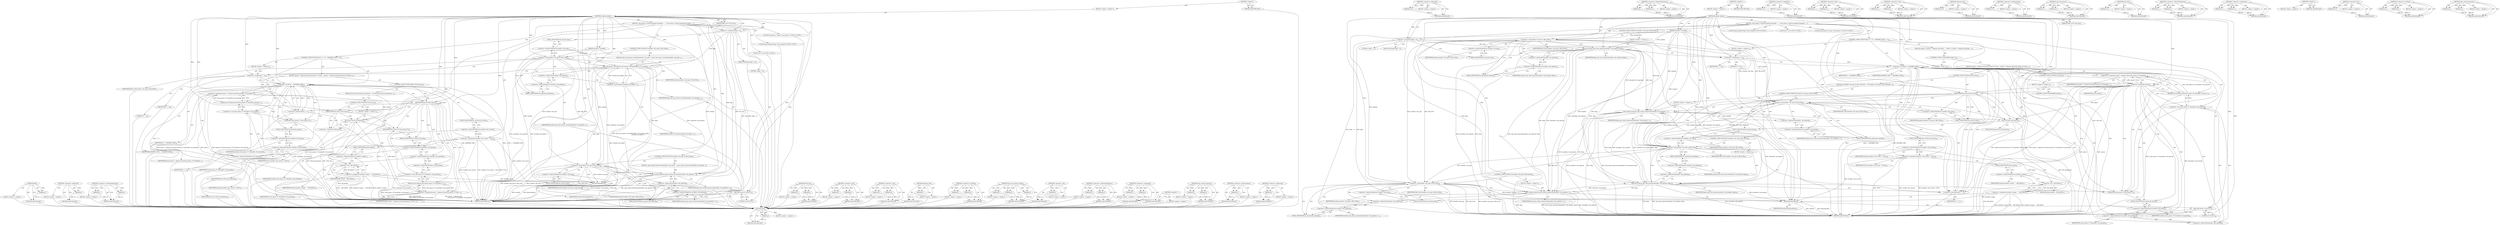 digraph "spin_unlock_irqrestore" {
vulnerable_195 [label=<(METHOD,kfree)>];
vulnerable_196 [label=<(PARAM,p1)>];
vulnerable_197 [label=<(BLOCK,&lt;empty&gt;,&lt;empty&gt;)>];
vulnerable_198 [label=<(METHOD_RETURN,ANY)>];
vulnerable_150 [label=<(METHOD,&lt;operator&gt;.addressOf)>];
vulnerable_151 [label=<(PARAM,p1)>];
vulnerable_152 [label=<(BLOCK,&lt;empty&gt;,&lt;empty&gt;)>];
vulnerable_153 [label=<(METHOD_RETURN,ANY)>];
vulnerable_172 [label=<(METHOD,&lt;operator&gt;.indirectIndexAccess)>];
vulnerable_173 [label=<(PARAM,p1)>];
vulnerable_174 [label=<(PARAM,p2)>];
vulnerable_175 [label=<(BLOCK,&lt;empty&gt;,&lt;empty&gt;)>];
vulnerable_176 [label=<(METHOD_RETURN,ANY)>];
vulnerable_6 [label=<(METHOD,&lt;global&gt;)<SUB>1</SUB>>];
vulnerable_7 [label=<(BLOCK,&lt;empty&gt;,&lt;empty&gt;)<SUB>1</SUB>>];
vulnerable_8 [label=<(METHOD,hashbin_delete)<SUB>1</SUB>>];
vulnerable_9 [label=<(PARAM,hashbin_t* hashbin)<SUB>1</SUB>>];
vulnerable_10 [label=<(PARAM,FREE_FUNC free_func)<SUB>1</SUB>>];
vulnerable_11 [label=<(BLOCK,{
 	irda_queue_t* queue;
	unsigned long flags =...,{
 	irda_queue_t* queue;
	unsigned long flags =...)<SUB>2</SUB>>];
vulnerable_12 [label="<(LOCAL,irda_queue_t* queue: irda_queue_t*)<SUB>3</SUB>>"];
vulnerable_13 [label="<(LOCAL,long unsigned flags: long unsigned)<SUB>4</SUB>>"];
vulnerable_14 [label=<(&lt;operator&gt;.assignment,flags = 0)<SUB>4</SUB>>];
vulnerable_15 [label=<(IDENTIFIER,flags,flags = 0)<SUB>4</SUB>>];
vulnerable_16 [label=<(LITERAL,0,flags = 0)<SUB>4</SUB>>];
vulnerable_17 [label="<(LOCAL,int i: int)<SUB>5</SUB>>"];
vulnerable_18 [label=<(CONTROL_STRUCTURE,IF,if (hashbin-&gt;hb_type &amp; HB_LOCK))<SUB>11</SUB>>];
vulnerable_19 [label=<(&lt;operator&gt;.and,hashbin-&gt;hb_type &amp; HB_LOCK)<SUB>11</SUB>>];
vulnerable_20 [label=<(&lt;operator&gt;.indirectFieldAccess,hashbin-&gt;hb_type)<SUB>11</SUB>>];
vulnerable_21 [label=<(IDENTIFIER,hashbin,hashbin-&gt;hb_type &amp; HB_LOCK)<SUB>11</SUB>>];
vulnerable_22 [label=<(FIELD_IDENTIFIER,hb_type,hb_type)<SUB>11</SUB>>];
vulnerable_23 [label=<(IDENTIFIER,HB_LOCK,hashbin-&gt;hb_type &amp; HB_LOCK)<SUB>11</SUB>>];
vulnerable_24 [label=<(BLOCK,{
		spin_lock_irqsave_nested(&amp;hashbin-&gt;hb_spinl...,{
		spin_lock_irqsave_nested(&amp;hashbin-&gt;hb_spinl...)<SUB>11</SUB>>];
vulnerable_25 [label=<(spin_lock_irqsave_nested,spin_lock_irqsave_nested(&amp;hashbin-&gt;hb_spinlock,...)<SUB>12</SUB>>];
vulnerable_26 [label=<(&lt;operator&gt;.addressOf,&amp;hashbin-&gt;hb_spinlock)<SUB>12</SUB>>];
vulnerable_27 [label=<(&lt;operator&gt;.indirectFieldAccess,hashbin-&gt;hb_spinlock)<SUB>12</SUB>>];
vulnerable_28 [label=<(IDENTIFIER,hashbin,spin_lock_irqsave_nested(&amp;hashbin-&gt;hb_spinlock,...)<SUB>12</SUB>>];
vulnerable_29 [label=<(FIELD_IDENTIFIER,hb_spinlock,hb_spinlock)<SUB>12</SUB>>];
vulnerable_30 [label=<(IDENTIFIER,flags,spin_lock_irqsave_nested(&amp;hashbin-&gt;hb_spinlock,...)<SUB>12</SUB>>];
vulnerable_31 [label=<(&lt;operator&gt;.postIncrement,hashbin_lock_depth++)<SUB>13</SUB>>];
vulnerable_32 [label=<(IDENTIFIER,hashbin_lock_depth,hashbin_lock_depth++)<SUB>13</SUB>>];
vulnerable_33 [label=<(CONTROL_STRUCTURE,FOR,for (i = 0;i &lt; HASHBIN_SIZE;i ++))<SUB>20</SUB>>];
vulnerable_34 [label=<(BLOCK,&lt;empty&gt;,&lt;empty&gt;)<SUB>20</SUB>>];
vulnerable_35 [label=<(&lt;operator&gt;.assignment,i = 0)<SUB>20</SUB>>];
vulnerable_36 [label=<(IDENTIFIER,i,i = 0)<SUB>20</SUB>>];
vulnerable_37 [label=<(LITERAL,0,i = 0)<SUB>20</SUB>>];
vulnerable_38 [label=<(&lt;operator&gt;.lessThan,i &lt; HASHBIN_SIZE)<SUB>20</SUB>>];
vulnerable_39 [label=<(IDENTIFIER,i,i &lt; HASHBIN_SIZE)<SUB>20</SUB>>];
vulnerable_40 [label=<(IDENTIFIER,HASHBIN_SIZE,i &lt; HASHBIN_SIZE)<SUB>20</SUB>>];
vulnerable_41 [label=<(&lt;operator&gt;.postIncrement,i ++)<SUB>20</SUB>>];
vulnerable_42 [label=<(IDENTIFIER,i,i ++)<SUB>20</SUB>>];
vulnerable_43 [label=<(BLOCK,{
		queue = dequeue_first((irda_queue_t**) &amp;has...,{
		queue = dequeue_first((irda_queue_t**) &amp;has...)<SUB>20</SUB>>];
vulnerable_44 [label=<(&lt;operator&gt;.assignment,queue = dequeue_first((irda_queue_t**) &amp;hashbin...)<SUB>21</SUB>>];
vulnerable_45 [label=<(IDENTIFIER,queue,queue = dequeue_first((irda_queue_t**) &amp;hashbin...)<SUB>21</SUB>>];
vulnerable_46 [label=<(dequeue_first,dequeue_first((irda_queue_t**) &amp;hashbin-&gt;hb_que...)<SUB>21</SUB>>];
vulnerable_47 [label=<(&lt;operator&gt;.cast,(irda_queue_t**) &amp;hashbin-&gt;hb_queue[i])<SUB>21</SUB>>];
vulnerable_48 [label=<(UNKNOWN,irda_queue_t**,irda_queue_t**)<SUB>21</SUB>>];
vulnerable_49 [label=<(&lt;operator&gt;.addressOf,&amp;hashbin-&gt;hb_queue[i])<SUB>21</SUB>>];
vulnerable_50 [label=<(&lt;operator&gt;.indirectIndexAccess,hashbin-&gt;hb_queue[i])<SUB>21</SUB>>];
vulnerable_51 [label=<(&lt;operator&gt;.indirectFieldAccess,hashbin-&gt;hb_queue)<SUB>21</SUB>>];
vulnerable_52 [label=<(IDENTIFIER,hashbin,(irda_queue_t**) &amp;hashbin-&gt;hb_queue[i])<SUB>21</SUB>>];
vulnerable_53 [label=<(FIELD_IDENTIFIER,hb_queue,hb_queue)<SUB>21</SUB>>];
vulnerable_54 [label=<(IDENTIFIER,i,(irda_queue_t**) &amp;hashbin-&gt;hb_queue[i])<SUB>21</SUB>>];
vulnerable_55 [label=<(CONTROL_STRUCTURE,WHILE,while (queue))<SUB>22</SUB>>];
vulnerable_56 [label=<(IDENTIFIER,queue,while (queue))<SUB>22</SUB>>];
vulnerable_57 [label=<(BLOCK,{
			if (free_func)
				(*free_func)(queue);
		...,{
			if (free_func)
				(*free_func)(queue);
		...)<SUB>22</SUB>>];
vulnerable_58 [label=<(CONTROL_STRUCTURE,IF,if (free_func))<SUB>23</SUB>>];
vulnerable_59 [label=<(IDENTIFIER,free_func,if (free_func))<SUB>23</SUB>>];
vulnerable_60 [label=<(BLOCK,&lt;empty&gt;,&lt;empty&gt;)<SUB>24</SUB>>];
vulnerable_61 [label=<(*free_func,(*free_func)(queue))<SUB>24</SUB>>];
vulnerable_62 [label=<(&lt;operator&gt;.indirection,*free_func)<SUB>24</SUB>>];
vulnerable_63 [label=<(IDENTIFIER,free_func,(*free_func)(queue))<SUB>24</SUB>>];
vulnerable_64 [label=<(IDENTIFIER,queue,(*free_func)(queue))<SUB>24</SUB>>];
vulnerable_65 [label=<(&lt;operator&gt;.assignment,queue = dequeue_first(
				(irda_queue_t**) &amp;ha...)<SUB>25</SUB>>];
vulnerable_66 [label=<(IDENTIFIER,queue,queue = dequeue_first(
				(irda_queue_t**) &amp;ha...)<SUB>25</SUB>>];
vulnerable_67 [label=<(dequeue_first,dequeue_first(
				(irda_queue_t**) &amp;hashbin-&gt;h...)<SUB>25</SUB>>];
vulnerable_68 [label=<(&lt;operator&gt;.cast,(irda_queue_t**) &amp;hashbin-&gt;hb_queue[i])<SUB>26</SUB>>];
vulnerable_69 [label=<(UNKNOWN,irda_queue_t**,irda_queue_t**)<SUB>26</SUB>>];
vulnerable_70 [label=<(&lt;operator&gt;.addressOf,&amp;hashbin-&gt;hb_queue[i])<SUB>26</SUB>>];
vulnerable_71 [label=<(&lt;operator&gt;.indirectIndexAccess,hashbin-&gt;hb_queue[i])<SUB>26</SUB>>];
vulnerable_72 [label=<(&lt;operator&gt;.indirectFieldAccess,hashbin-&gt;hb_queue)<SUB>26</SUB>>];
vulnerable_73 [label=<(IDENTIFIER,hashbin,(irda_queue_t**) &amp;hashbin-&gt;hb_queue[i])<SUB>26</SUB>>];
vulnerable_74 [label=<(FIELD_IDENTIFIER,hb_queue,hb_queue)<SUB>26</SUB>>];
vulnerable_75 [label=<(IDENTIFIER,i,(irda_queue_t**) &amp;hashbin-&gt;hb_queue[i])<SUB>26</SUB>>];
vulnerable_76 [label=<(&lt;operator&gt;.assignment,hashbin-&gt;hb_current = NULL)<SUB>31</SUB>>];
vulnerable_77 [label=<(&lt;operator&gt;.indirectFieldAccess,hashbin-&gt;hb_current)<SUB>31</SUB>>];
vulnerable_78 [label=<(IDENTIFIER,hashbin,hashbin-&gt;hb_current = NULL)<SUB>31</SUB>>];
vulnerable_79 [label=<(FIELD_IDENTIFIER,hb_current,hb_current)<SUB>31</SUB>>];
vulnerable_80 [label=<(IDENTIFIER,NULL,hashbin-&gt;hb_current = NULL)<SUB>31</SUB>>];
vulnerable_81 [label=<(&lt;operator&gt;.assignment,hashbin-&gt;magic = ~HB_MAGIC)<SUB>32</SUB>>];
vulnerable_82 [label=<(&lt;operator&gt;.indirectFieldAccess,hashbin-&gt;magic)<SUB>32</SUB>>];
vulnerable_83 [label=<(IDENTIFIER,hashbin,hashbin-&gt;magic = ~HB_MAGIC)<SUB>32</SUB>>];
vulnerable_84 [label=<(FIELD_IDENTIFIER,magic,magic)<SUB>32</SUB>>];
vulnerable_85 [label=<(&lt;operator&gt;.not,~HB_MAGIC)<SUB>32</SUB>>];
vulnerable_86 [label=<(IDENTIFIER,HB_MAGIC,~HB_MAGIC)<SUB>32</SUB>>];
vulnerable_87 [label=<(CONTROL_STRUCTURE,IF,if (hashbin-&gt;hb_type &amp; HB_LOCK))<SUB>35</SUB>>];
vulnerable_88 [label=<(&lt;operator&gt;.and,hashbin-&gt;hb_type &amp; HB_LOCK)<SUB>35</SUB>>];
vulnerable_89 [label=<(&lt;operator&gt;.indirectFieldAccess,hashbin-&gt;hb_type)<SUB>35</SUB>>];
vulnerable_90 [label=<(IDENTIFIER,hashbin,hashbin-&gt;hb_type &amp; HB_LOCK)<SUB>35</SUB>>];
vulnerable_91 [label=<(FIELD_IDENTIFIER,hb_type,hb_type)<SUB>35</SUB>>];
vulnerable_92 [label=<(IDENTIFIER,HB_LOCK,hashbin-&gt;hb_type &amp; HB_LOCK)<SUB>35</SUB>>];
vulnerable_93 [label=<(BLOCK,{
 		spin_unlock_irqrestore(&amp;hashbin-&gt;hb_spinlo...,{
 		spin_unlock_irqrestore(&amp;hashbin-&gt;hb_spinlo...)<SUB>35</SUB>>];
vulnerable_94 [label=<(spin_unlock_irqrestore,spin_unlock_irqrestore(&amp;hashbin-&gt;hb_spinlock, f...)<SUB>36</SUB>>];
vulnerable_95 [label=<(&lt;operator&gt;.addressOf,&amp;hashbin-&gt;hb_spinlock)<SUB>36</SUB>>];
vulnerable_96 [label=<(&lt;operator&gt;.indirectFieldAccess,hashbin-&gt;hb_spinlock)<SUB>36</SUB>>];
vulnerable_97 [label=<(IDENTIFIER,hashbin,spin_unlock_irqrestore(&amp;hashbin-&gt;hb_spinlock, f...)<SUB>36</SUB>>];
vulnerable_98 [label=<(FIELD_IDENTIFIER,hb_spinlock,hb_spinlock)<SUB>36</SUB>>];
vulnerable_99 [label=<(IDENTIFIER,flags,spin_unlock_irqrestore(&amp;hashbin-&gt;hb_spinlock, f...)<SUB>36</SUB>>];
vulnerable_100 [label=<(kfree,kfree(hashbin))<SUB>45</SUB>>];
vulnerable_101 [label=<(IDENTIFIER,hashbin,kfree(hashbin))<SUB>45</SUB>>];
vulnerable_102 [label=<(RETURN,return 0;,return 0;)<SUB>47</SUB>>];
vulnerable_103 [label=<(LITERAL,0,return 0;)<SUB>47</SUB>>];
vulnerable_104 [label=<(METHOD_RETURN,int)<SUB>1</SUB>>];
vulnerable_106 [label=<(METHOD_RETURN,ANY)<SUB>1</SUB>>];
vulnerable_177 [label=<(METHOD,*free_func)>];
vulnerable_178 [label=<(PARAM,p1)>];
vulnerable_179 [label=<(PARAM,p2)>];
vulnerable_180 [label=<(BLOCK,&lt;empty&gt;,&lt;empty&gt;)>];
vulnerable_181 [label=<(METHOD_RETURN,ANY)>];
vulnerable_134 [label=<(METHOD,&lt;operator&gt;.and)>];
vulnerable_135 [label=<(PARAM,p1)>];
vulnerable_136 [label=<(PARAM,p2)>];
vulnerable_137 [label=<(BLOCK,&lt;empty&gt;,&lt;empty&gt;)>];
vulnerable_138 [label=<(METHOD_RETURN,ANY)>];
vulnerable_167 [label=<(METHOD,&lt;operator&gt;.cast)>];
vulnerable_168 [label=<(PARAM,p1)>];
vulnerable_169 [label=<(PARAM,p2)>];
vulnerable_170 [label=<(BLOCK,&lt;empty&gt;,&lt;empty&gt;)>];
vulnerable_171 [label=<(METHOD_RETURN,ANY)>];
vulnerable_163 [label=<(METHOD,dequeue_first)>];
vulnerable_164 [label=<(PARAM,p1)>];
vulnerable_165 [label=<(BLOCK,&lt;empty&gt;,&lt;empty&gt;)>];
vulnerable_166 [label=<(METHOD_RETURN,ANY)>];
vulnerable_158 [label=<(METHOD,&lt;operator&gt;.lessThan)>];
vulnerable_159 [label=<(PARAM,p1)>];
vulnerable_160 [label=<(PARAM,p2)>];
vulnerable_161 [label=<(BLOCK,&lt;empty&gt;,&lt;empty&gt;)>];
vulnerable_162 [label=<(METHOD_RETURN,ANY)>];
vulnerable_144 [label=<(METHOD,spin_lock_irqsave_nested)>];
vulnerable_145 [label=<(PARAM,p1)>];
vulnerable_146 [label=<(PARAM,p2)>];
vulnerable_147 [label=<(PARAM,p3)>];
vulnerable_148 [label=<(BLOCK,&lt;empty&gt;,&lt;empty&gt;)>];
vulnerable_149 [label=<(METHOD_RETURN,ANY)>];
vulnerable_186 [label=<(METHOD,&lt;operator&gt;.not)>];
vulnerable_187 [label=<(PARAM,p1)>];
vulnerable_188 [label=<(BLOCK,&lt;empty&gt;,&lt;empty&gt;)>];
vulnerable_189 [label=<(METHOD_RETURN,ANY)>];
vulnerable_139 [label=<(METHOD,&lt;operator&gt;.indirectFieldAccess)>];
vulnerable_140 [label=<(PARAM,p1)>];
vulnerable_141 [label=<(PARAM,p2)>];
vulnerable_142 [label=<(BLOCK,&lt;empty&gt;,&lt;empty&gt;)>];
vulnerable_143 [label=<(METHOD_RETURN,ANY)>];
vulnerable_129 [label=<(METHOD,&lt;operator&gt;.assignment)>];
vulnerable_130 [label=<(PARAM,p1)>];
vulnerable_131 [label=<(PARAM,p2)>];
vulnerable_132 [label=<(BLOCK,&lt;empty&gt;,&lt;empty&gt;)>];
vulnerable_133 [label=<(METHOD_RETURN,ANY)>];
vulnerable_123 [label=<(METHOD,&lt;global&gt;)<SUB>1</SUB>>];
vulnerable_124 [label=<(BLOCK,&lt;empty&gt;,&lt;empty&gt;)>];
vulnerable_125 [label=<(METHOD_RETURN,ANY)>];
vulnerable_190 [label=<(METHOD,spin_unlock_irqrestore)>];
vulnerable_191 [label=<(PARAM,p1)>];
vulnerable_192 [label=<(PARAM,p2)>];
vulnerable_193 [label=<(BLOCK,&lt;empty&gt;,&lt;empty&gt;)>];
vulnerable_194 [label=<(METHOD_RETURN,ANY)>];
vulnerable_154 [label=<(METHOD,&lt;operator&gt;.postIncrement)>];
vulnerable_155 [label=<(PARAM,p1)>];
vulnerable_156 [label=<(BLOCK,&lt;empty&gt;,&lt;empty&gt;)>];
vulnerable_157 [label=<(METHOD_RETURN,ANY)>];
vulnerable_182 [label=<(METHOD,&lt;operator&gt;.indirection)>];
vulnerable_183 [label=<(PARAM,p1)>];
vulnerable_184 [label=<(BLOCK,&lt;empty&gt;,&lt;empty&gt;)>];
vulnerable_185 [label=<(METHOD_RETURN,ANY)>];
fixed_209 [label=<(METHOD,kfree)>];
fixed_210 [label=<(PARAM,p1)>];
fixed_211 [label=<(BLOCK,&lt;empty&gt;,&lt;empty&gt;)>];
fixed_212 [label=<(METHOD_RETURN,ANY)>];
fixed_165 [label=<(METHOD,&lt;operator&gt;.addressOf)>];
fixed_166 [label=<(PARAM,p1)>];
fixed_167 [label=<(BLOCK,&lt;empty&gt;,&lt;empty&gt;)>];
fixed_168 [label=<(METHOD_RETURN,ANY)>];
fixed_187 [label=<(METHOD,&lt;operator&gt;.indirectIndexAccess)>];
fixed_188 [label=<(PARAM,p1)>];
fixed_189 [label=<(PARAM,p2)>];
fixed_190 [label=<(BLOCK,&lt;empty&gt;,&lt;empty&gt;)>];
fixed_191 [label=<(METHOD_RETURN,ANY)>];
fixed_6 [label=<(METHOD,&lt;global&gt;)<SUB>1</SUB>>];
fixed_7 [label=<(BLOCK,&lt;empty&gt;,&lt;empty&gt;)<SUB>1</SUB>>];
fixed_8 [label=<(METHOD,hashbin_delete)<SUB>1</SUB>>];
fixed_9 [label=<(PARAM,hashbin_t* hashbin)<SUB>1</SUB>>];
fixed_10 [label=<(PARAM,FREE_FUNC free_func)<SUB>1</SUB>>];
fixed_11 [label=<(BLOCK,{
 	irda_queue_t* queue;
	unsigned long flags =...,{
 	irda_queue_t* queue;
	unsigned long flags =...)<SUB>2</SUB>>];
fixed_12 [label="<(LOCAL,irda_queue_t* queue: irda_queue_t*)<SUB>3</SUB>>"];
fixed_13 [label="<(LOCAL,long unsigned flags: long unsigned)<SUB>4</SUB>>"];
fixed_14 [label=<(&lt;operator&gt;.assignment,flags = 0)<SUB>4</SUB>>];
fixed_15 [label=<(IDENTIFIER,flags,flags = 0)<SUB>4</SUB>>];
fixed_16 [label=<(LITERAL,0,flags = 0)<SUB>4</SUB>>];
fixed_17 [label="<(LOCAL,int i: int)<SUB>5</SUB>>"];
fixed_18 [label=<(CONTROL_STRUCTURE,IF,if (hashbin-&gt;hb_type &amp; HB_LOCK))<SUB>11</SUB>>];
fixed_19 [label=<(&lt;operator&gt;.and,hashbin-&gt;hb_type &amp; HB_LOCK)<SUB>11</SUB>>];
fixed_20 [label=<(&lt;operator&gt;.indirectFieldAccess,hashbin-&gt;hb_type)<SUB>11</SUB>>];
fixed_21 [label=<(IDENTIFIER,hashbin,hashbin-&gt;hb_type &amp; HB_LOCK)<SUB>11</SUB>>];
fixed_22 [label=<(FIELD_IDENTIFIER,hb_type,hb_type)<SUB>11</SUB>>];
fixed_23 [label=<(IDENTIFIER,HB_LOCK,hashbin-&gt;hb_type &amp; HB_LOCK)<SUB>11</SUB>>];
fixed_24 [label=<(BLOCK,&lt;empty&gt;,&lt;empty&gt;)<SUB>12</SUB>>];
fixed_25 [label=<(spin_lock_irqsave,spin_lock_irqsave(&amp;hashbin-&gt;hb_spinlock, flags))<SUB>12</SUB>>];
fixed_26 [label=<(&lt;operator&gt;.addressOf,&amp;hashbin-&gt;hb_spinlock)<SUB>12</SUB>>];
fixed_27 [label=<(&lt;operator&gt;.indirectFieldAccess,hashbin-&gt;hb_spinlock)<SUB>12</SUB>>];
fixed_28 [label=<(IDENTIFIER,hashbin,spin_lock_irqsave(&amp;hashbin-&gt;hb_spinlock, flags))<SUB>12</SUB>>];
fixed_29 [label=<(FIELD_IDENTIFIER,hb_spinlock,hb_spinlock)<SUB>12</SUB>>];
fixed_30 [label=<(IDENTIFIER,flags,spin_lock_irqsave(&amp;hashbin-&gt;hb_spinlock, flags))<SUB>12</SUB>>];
fixed_31 [label=<(CONTROL_STRUCTURE,FOR,for (i = 0;i &lt; HASHBIN_SIZE;i ++))<SUB>18</SUB>>];
fixed_32 [label=<(BLOCK,&lt;empty&gt;,&lt;empty&gt;)<SUB>18</SUB>>];
fixed_33 [label=<(&lt;operator&gt;.assignment,i = 0)<SUB>18</SUB>>];
fixed_34 [label=<(IDENTIFIER,i,i = 0)<SUB>18</SUB>>];
fixed_35 [label=<(LITERAL,0,i = 0)<SUB>18</SUB>>];
fixed_36 [label=<(&lt;operator&gt;.lessThan,i &lt; HASHBIN_SIZE)<SUB>18</SUB>>];
fixed_37 [label=<(IDENTIFIER,i,i &lt; HASHBIN_SIZE)<SUB>18</SUB>>];
fixed_38 [label=<(IDENTIFIER,HASHBIN_SIZE,i &lt; HASHBIN_SIZE)<SUB>18</SUB>>];
fixed_39 [label=<(&lt;operator&gt;.postIncrement,i ++)<SUB>18</SUB>>];
fixed_40 [label=<(IDENTIFIER,i,i ++)<SUB>18</SUB>>];
fixed_41 [label=<(BLOCK,{
		while (1) {
			queue = dequeue_first((irda_...,{
		while (1) {
			queue = dequeue_first((irda_...)<SUB>18</SUB>>];
fixed_42 [label=<(CONTROL_STRUCTURE,WHILE,while (1))<SUB>19</SUB>>];
fixed_43 [label=<(LITERAL,1,while (1))<SUB>19</SUB>>];
fixed_44 [label=<(BLOCK,{
			queue = dequeue_first((irda_queue_t**) &amp;ha...,{
			queue = dequeue_first((irda_queue_t**) &amp;ha...)<SUB>19</SUB>>];
fixed_45 [label=<(&lt;operator&gt;.assignment,queue = dequeue_first((irda_queue_t**) &amp;hashbin...)<SUB>20</SUB>>];
fixed_46 [label=<(IDENTIFIER,queue,queue = dequeue_first((irda_queue_t**) &amp;hashbin...)<SUB>20</SUB>>];
fixed_47 [label=<(dequeue_first,dequeue_first((irda_queue_t**) &amp;hashbin-&gt;hb_que...)<SUB>20</SUB>>];
fixed_48 [label=<(&lt;operator&gt;.cast,(irda_queue_t**) &amp;hashbin-&gt;hb_queue[i])<SUB>20</SUB>>];
fixed_49 [label=<(UNKNOWN,irda_queue_t**,irda_queue_t**)<SUB>20</SUB>>];
fixed_50 [label=<(&lt;operator&gt;.addressOf,&amp;hashbin-&gt;hb_queue[i])<SUB>20</SUB>>];
fixed_51 [label=<(&lt;operator&gt;.indirectIndexAccess,hashbin-&gt;hb_queue[i])<SUB>20</SUB>>];
fixed_52 [label=<(&lt;operator&gt;.indirectFieldAccess,hashbin-&gt;hb_queue)<SUB>20</SUB>>];
fixed_53 [label=<(IDENTIFIER,hashbin,(irda_queue_t**) &amp;hashbin-&gt;hb_queue[i])<SUB>20</SUB>>];
fixed_54 [label=<(FIELD_IDENTIFIER,hb_queue,hb_queue)<SUB>20</SUB>>];
fixed_55 [label=<(IDENTIFIER,i,(irda_queue_t**) &amp;hashbin-&gt;hb_queue[i])<SUB>20</SUB>>];
fixed_56 [label=<(CONTROL_STRUCTURE,IF,if (!queue))<SUB>22</SUB>>];
fixed_57 [label=<(&lt;operator&gt;.logicalNot,!queue)<SUB>22</SUB>>];
fixed_58 [label=<(IDENTIFIER,queue,!queue)<SUB>22</SUB>>];
fixed_59 [label=<(BLOCK,&lt;empty&gt;,&lt;empty&gt;)<SUB>23</SUB>>];
fixed_60 [label=<(CONTROL_STRUCTURE,BREAK,break;)<SUB>23</SUB>>];
fixed_61 [label=<(CONTROL_STRUCTURE,IF,if (free_func))<SUB>25</SUB>>];
fixed_62 [label=<(IDENTIFIER,free_func,if (free_func))<SUB>25</SUB>>];
fixed_63 [label=<(BLOCK,{
				if (hashbin-&gt;hb_type &amp; HB_LOCK)
					spin...,{
				if (hashbin-&gt;hb_type &amp; HB_LOCK)
					spin...)<SUB>25</SUB>>];
fixed_64 [label=<(CONTROL_STRUCTURE,IF,if (hashbin-&gt;hb_type &amp; HB_LOCK))<SUB>26</SUB>>];
fixed_65 [label=<(&lt;operator&gt;.and,hashbin-&gt;hb_type &amp; HB_LOCK)<SUB>26</SUB>>];
fixed_66 [label=<(&lt;operator&gt;.indirectFieldAccess,hashbin-&gt;hb_type)<SUB>26</SUB>>];
fixed_67 [label=<(IDENTIFIER,hashbin,hashbin-&gt;hb_type &amp; HB_LOCK)<SUB>26</SUB>>];
fixed_68 [label=<(FIELD_IDENTIFIER,hb_type,hb_type)<SUB>26</SUB>>];
fixed_69 [label=<(IDENTIFIER,HB_LOCK,hashbin-&gt;hb_type &amp; HB_LOCK)<SUB>26</SUB>>];
fixed_70 [label=<(BLOCK,&lt;empty&gt;,&lt;empty&gt;)<SUB>27</SUB>>];
fixed_71 [label=<(spin_unlock_irqrestore,spin_unlock_irqrestore(&amp;hashbin-&gt;hb_spinlock, f...)<SUB>27</SUB>>];
fixed_72 [label=<(&lt;operator&gt;.addressOf,&amp;hashbin-&gt;hb_spinlock)<SUB>27</SUB>>];
fixed_73 [label=<(&lt;operator&gt;.indirectFieldAccess,hashbin-&gt;hb_spinlock)<SUB>27</SUB>>];
fixed_74 [label=<(IDENTIFIER,hashbin,spin_unlock_irqrestore(&amp;hashbin-&gt;hb_spinlock, f...)<SUB>27</SUB>>];
fixed_75 [label=<(FIELD_IDENTIFIER,hb_spinlock,hb_spinlock)<SUB>27</SUB>>];
fixed_76 [label=<(IDENTIFIER,flags,spin_unlock_irqrestore(&amp;hashbin-&gt;hb_spinlock, f...)<SUB>27</SUB>>];
fixed_77 [label=<(free_func,free_func(queue))<SUB>28</SUB>>];
fixed_78 [label=<(IDENTIFIER,queue,free_func(queue))<SUB>28</SUB>>];
fixed_79 [label=<(CONTROL_STRUCTURE,IF,if (hashbin-&gt;hb_type &amp; HB_LOCK))<SUB>29</SUB>>];
fixed_80 [label=<(&lt;operator&gt;.and,hashbin-&gt;hb_type &amp; HB_LOCK)<SUB>29</SUB>>];
fixed_81 [label=<(&lt;operator&gt;.indirectFieldAccess,hashbin-&gt;hb_type)<SUB>29</SUB>>];
fixed_82 [label=<(IDENTIFIER,hashbin,hashbin-&gt;hb_type &amp; HB_LOCK)<SUB>29</SUB>>];
fixed_83 [label=<(FIELD_IDENTIFIER,hb_type,hb_type)<SUB>29</SUB>>];
fixed_84 [label=<(IDENTIFIER,HB_LOCK,hashbin-&gt;hb_type &amp; HB_LOCK)<SUB>29</SUB>>];
fixed_85 [label=<(BLOCK,&lt;empty&gt;,&lt;empty&gt;)<SUB>30</SUB>>];
fixed_86 [label=<(spin_lock_irqsave,spin_lock_irqsave(&amp;hashbin-&gt;hb_spinlock, flags))<SUB>30</SUB>>];
fixed_87 [label=<(&lt;operator&gt;.addressOf,&amp;hashbin-&gt;hb_spinlock)<SUB>30</SUB>>];
fixed_88 [label=<(&lt;operator&gt;.indirectFieldAccess,hashbin-&gt;hb_spinlock)<SUB>30</SUB>>];
fixed_89 [label=<(IDENTIFIER,hashbin,spin_lock_irqsave(&amp;hashbin-&gt;hb_spinlock, flags))<SUB>30</SUB>>];
fixed_90 [label=<(FIELD_IDENTIFIER,hb_spinlock,hb_spinlock)<SUB>30</SUB>>];
fixed_91 [label=<(IDENTIFIER,flags,spin_lock_irqsave(&amp;hashbin-&gt;hb_spinlock, flags))<SUB>30</SUB>>];
fixed_92 [label=<(&lt;operator&gt;.assignment,hashbin-&gt;hb_current = NULL)<SUB>36</SUB>>];
fixed_93 [label=<(&lt;operator&gt;.indirectFieldAccess,hashbin-&gt;hb_current)<SUB>36</SUB>>];
fixed_94 [label=<(IDENTIFIER,hashbin,hashbin-&gt;hb_current = NULL)<SUB>36</SUB>>];
fixed_95 [label=<(FIELD_IDENTIFIER,hb_current,hb_current)<SUB>36</SUB>>];
fixed_96 [label=<(IDENTIFIER,NULL,hashbin-&gt;hb_current = NULL)<SUB>36</SUB>>];
fixed_97 [label=<(&lt;operator&gt;.assignment,hashbin-&gt;magic = ~HB_MAGIC)<SUB>37</SUB>>];
fixed_98 [label=<(&lt;operator&gt;.indirectFieldAccess,hashbin-&gt;magic)<SUB>37</SUB>>];
fixed_99 [label=<(IDENTIFIER,hashbin,hashbin-&gt;magic = ~HB_MAGIC)<SUB>37</SUB>>];
fixed_100 [label=<(FIELD_IDENTIFIER,magic,magic)<SUB>37</SUB>>];
fixed_101 [label=<(&lt;operator&gt;.not,~HB_MAGIC)<SUB>37</SUB>>];
fixed_102 [label=<(IDENTIFIER,HB_MAGIC,~HB_MAGIC)<SUB>37</SUB>>];
fixed_103 [label=<(CONTROL_STRUCTURE,IF,if (hashbin-&gt;hb_type &amp; HB_LOCK))<SUB>40</SUB>>];
fixed_104 [label=<(&lt;operator&gt;.and,hashbin-&gt;hb_type &amp; HB_LOCK)<SUB>40</SUB>>];
fixed_105 [label=<(&lt;operator&gt;.indirectFieldAccess,hashbin-&gt;hb_type)<SUB>40</SUB>>];
fixed_106 [label=<(IDENTIFIER,hashbin,hashbin-&gt;hb_type &amp; HB_LOCK)<SUB>40</SUB>>];
fixed_107 [label=<(FIELD_IDENTIFIER,hb_type,hb_type)<SUB>40</SUB>>];
fixed_108 [label=<(IDENTIFIER,HB_LOCK,hashbin-&gt;hb_type &amp; HB_LOCK)<SUB>40</SUB>>];
fixed_109 [label=<(BLOCK,&lt;empty&gt;,&lt;empty&gt;)<SUB>41</SUB>>];
fixed_110 [label=<(spin_unlock_irqrestore,spin_unlock_irqrestore(&amp;hashbin-&gt;hb_spinlock, f...)<SUB>41</SUB>>];
fixed_111 [label=<(&lt;operator&gt;.addressOf,&amp;hashbin-&gt;hb_spinlock)<SUB>41</SUB>>];
fixed_112 [label=<(&lt;operator&gt;.indirectFieldAccess,hashbin-&gt;hb_spinlock)<SUB>41</SUB>>];
fixed_113 [label=<(IDENTIFIER,hashbin,spin_unlock_irqrestore(&amp;hashbin-&gt;hb_spinlock, f...)<SUB>41</SUB>>];
fixed_114 [label=<(FIELD_IDENTIFIER,hb_spinlock,hb_spinlock)<SUB>41</SUB>>];
fixed_115 [label=<(IDENTIFIER,flags,spin_unlock_irqrestore(&amp;hashbin-&gt;hb_spinlock, f...)<SUB>41</SUB>>];
fixed_116 [label=<(kfree,kfree(hashbin))<SUB>46</SUB>>];
fixed_117 [label=<(IDENTIFIER,hashbin,kfree(hashbin))<SUB>46</SUB>>];
fixed_118 [label=<(RETURN,return 0;,return 0;)<SUB>48</SUB>>];
fixed_119 [label=<(LITERAL,0,return 0;)<SUB>48</SUB>>];
fixed_120 [label=<(METHOD_RETURN,int)<SUB>1</SUB>>];
fixed_122 [label=<(METHOD_RETURN,ANY)<SUB>1</SUB>>];
fixed_192 [label=<(METHOD,&lt;operator&gt;.logicalNot)>];
fixed_193 [label=<(PARAM,p1)>];
fixed_194 [label=<(BLOCK,&lt;empty&gt;,&lt;empty&gt;)>];
fixed_195 [label=<(METHOD_RETURN,ANY)>];
fixed_150 [label=<(METHOD,&lt;operator&gt;.and)>];
fixed_151 [label=<(PARAM,p1)>];
fixed_152 [label=<(PARAM,p2)>];
fixed_153 [label=<(BLOCK,&lt;empty&gt;,&lt;empty&gt;)>];
fixed_154 [label=<(METHOD_RETURN,ANY)>];
fixed_182 [label=<(METHOD,&lt;operator&gt;.cast)>];
fixed_183 [label=<(PARAM,p1)>];
fixed_184 [label=<(PARAM,p2)>];
fixed_185 [label=<(BLOCK,&lt;empty&gt;,&lt;empty&gt;)>];
fixed_186 [label=<(METHOD_RETURN,ANY)>];
fixed_178 [label=<(METHOD,dequeue_first)>];
fixed_179 [label=<(PARAM,p1)>];
fixed_180 [label=<(BLOCK,&lt;empty&gt;,&lt;empty&gt;)>];
fixed_181 [label=<(METHOD_RETURN,ANY)>];
fixed_174 [label=<(METHOD,&lt;operator&gt;.postIncrement)>];
fixed_175 [label=<(PARAM,p1)>];
fixed_176 [label=<(BLOCK,&lt;empty&gt;,&lt;empty&gt;)>];
fixed_177 [label=<(METHOD_RETURN,ANY)>];
fixed_160 [label=<(METHOD,spin_lock_irqsave)>];
fixed_161 [label=<(PARAM,p1)>];
fixed_162 [label=<(PARAM,p2)>];
fixed_163 [label=<(BLOCK,&lt;empty&gt;,&lt;empty&gt;)>];
fixed_164 [label=<(METHOD_RETURN,ANY)>];
fixed_201 [label=<(METHOD,free_func)>];
fixed_202 [label=<(PARAM,p1)>];
fixed_203 [label=<(BLOCK,&lt;empty&gt;,&lt;empty&gt;)>];
fixed_204 [label=<(METHOD_RETURN,ANY)>];
fixed_155 [label=<(METHOD,&lt;operator&gt;.indirectFieldAccess)>];
fixed_156 [label=<(PARAM,p1)>];
fixed_157 [label=<(PARAM,p2)>];
fixed_158 [label=<(BLOCK,&lt;empty&gt;,&lt;empty&gt;)>];
fixed_159 [label=<(METHOD_RETURN,ANY)>];
fixed_145 [label=<(METHOD,&lt;operator&gt;.assignment)>];
fixed_146 [label=<(PARAM,p1)>];
fixed_147 [label=<(PARAM,p2)>];
fixed_148 [label=<(BLOCK,&lt;empty&gt;,&lt;empty&gt;)>];
fixed_149 [label=<(METHOD_RETURN,ANY)>];
fixed_139 [label=<(METHOD,&lt;global&gt;)<SUB>1</SUB>>];
fixed_140 [label=<(BLOCK,&lt;empty&gt;,&lt;empty&gt;)>];
fixed_141 [label=<(METHOD_RETURN,ANY)>];
fixed_205 [label=<(METHOD,&lt;operator&gt;.not)>];
fixed_206 [label=<(PARAM,p1)>];
fixed_207 [label=<(BLOCK,&lt;empty&gt;,&lt;empty&gt;)>];
fixed_208 [label=<(METHOD_RETURN,ANY)>];
fixed_169 [label=<(METHOD,&lt;operator&gt;.lessThan)>];
fixed_170 [label=<(PARAM,p1)>];
fixed_171 [label=<(PARAM,p2)>];
fixed_172 [label=<(BLOCK,&lt;empty&gt;,&lt;empty&gt;)>];
fixed_173 [label=<(METHOD_RETURN,ANY)>];
fixed_196 [label=<(METHOD,spin_unlock_irqrestore)>];
fixed_197 [label=<(PARAM,p1)>];
fixed_198 [label=<(PARAM,p2)>];
fixed_199 [label=<(BLOCK,&lt;empty&gt;,&lt;empty&gt;)>];
fixed_200 [label=<(METHOD_RETURN,ANY)>];
vulnerable_195 -> vulnerable_196  [key=0, label="AST: "];
vulnerable_195 -> vulnerable_196  [key=1, label="DDG: "];
vulnerable_195 -> vulnerable_197  [key=0, label="AST: "];
vulnerable_195 -> vulnerable_198  [key=0, label="AST: "];
vulnerable_195 -> vulnerable_198  [key=1, label="CFG: "];
vulnerable_196 -> vulnerable_198  [key=0, label="DDG: p1"];
vulnerable_197 -> fixed_209  [key=0];
vulnerable_198 -> fixed_209  [key=0];
vulnerable_150 -> vulnerable_151  [key=0, label="AST: "];
vulnerable_150 -> vulnerable_151  [key=1, label="DDG: "];
vulnerable_150 -> vulnerable_152  [key=0, label="AST: "];
vulnerable_150 -> vulnerable_153  [key=0, label="AST: "];
vulnerable_150 -> vulnerable_153  [key=1, label="CFG: "];
vulnerable_151 -> vulnerable_153  [key=0, label="DDG: p1"];
vulnerable_152 -> fixed_209  [key=0];
vulnerable_153 -> fixed_209  [key=0];
vulnerable_172 -> vulnerable_173  [key=0, label="AST: "];
vulnerable_172 -> vulnerable_173  [key=1, label="DDG: "];
vulnerable_172 -> vulnerable_175  [key=0, label="AST: "];
vulnerable_172 -> vulnerable_174  [key=0, label="AST: "];
vulnerable_172 -> vulnerable_174  [key=1, label="DDG: "];
vulnerable_172 -> vulnerable_176  [key=0, label="AST: "];
vulnerable_172 -> vulnerable_176  [key=1, label="CFG: "];
vulnerable_173 -> vulnerable_176  [key=0, label="DDG: p1"];
vulnerable_174 -> vulnerable_176  [key=0, label="DDG: p2"];
vulnerable_175 -> fixed_209  [key=0];
vulnerable_176 -> fixed_209  [key=0];
vulnerable_6 -> vulnerable_7  [key=0, label="AST: "];
vulnerable_6 -> vulnerable_106  [key=0, label="AST: "];
vulnerable_6 -> vulnerable_106  [key=1, label="CFG: "];
vulnerable_7 -> vulnerable_8  [key=0, label="AST: "];
vulnerable_8 -> vulnerable_9  [key=0, label="AST: "];
vulnerable_8 -> vulnerable_9  [key=1, label="DDG: "];
vulnerable_8 -> vulnerable_10  [key=0, label="AST: "];
vulnerable_8 -> vulnerable_10  [key=1, label="DDG: "];
vulnerable_8 -> vulnerable_11  [key=0, label="AST: "];
vulnerable_8 -> vulnerable_104  [key=0, label="AST: "];
vulnerable_8 -> vulnerable_14  [key=0, label="CFG: "];
vulnerable_8 -> vulnerable_14  [key=1, label="DDG: "];
vulnerable_8 -> vulnerable_76  [key=0, label="DDG: "];
vulnerable_8 -> vulnerable_102  [key=0, label="DDG: "];
vulnerable_8 -> vulnerable_100  [key=0, label="DDG: "];
vulnerable_8 -> vulnerable_103  [key=0, label="DDG: "];
vulnerable_8 -> vulnerable_19  [key=0, label="DDG: "];
vulnerable_8 -> vulnerable_35  [key=0, label="DDG: "];
vulnerable_8 -> vulnerable_38  [key=0, label="DDG: "];
vulnerable_8 -> vulnerable_41  [key=0, label="DDG: "];
vulnerable_8 -> vulnerable_85  [key=0, label="DDG: "];
vulnerable_8 -> vulnerable_88  [key=0, label="DDG: "];
vulnerable_8 -> vulnerable_25  [key=0, label="DDG: "];
vulnerable_8 -> vulnerable_56  [key=0, label="DDG: "];
vulnerable_8 -> vulnerable_94  [key=0, label="DDG: "];
vulnerable_8 -> vulnerable_31  [key=0, label="DDG: "];
vulnerable_8 -> vulnerable_59  [key=0, label="DDG: "];
vulnerable_8 -> vulnerable_61  [key=0, label="DDG: "];
vulnerable_9 -> vulnerable_100  [key=0, label="DDG: hashbin"];
vulnerable_9 -> vulnerable_19  [key=0, label="DDG: hashbin"];
vulnerable_9 -> vulnerable_88  [key=0, label="DDG: hashbin"];
vulnerable_9 -> vulnerable_25  [key=0, label="DDG: hashbin"];
vulnerable_9 -> vulnerable_94  [key=0, label="DDG: hashbin"];
vulnerable_10 -> vulnerable_104  [key=0, label="DDG: free_func"];
vulnerable_11 -> vulnerable_12  [key=0, label="AST: "];
vulnerable_11 -> vulnerable_13  [key=0, label="AST: "];
vulnerable_11 -> vulnerable_14  [key=0, label="AST: "];
vulnerable_11 -> vulnerable_17  [key=0, label="AST: "];
vulnerable_11 -> vulnerable_18  [key=0, label="AST: "];
vulnerable_11 -> vulnerable_33  [key=0, label="AST: "];
vulnerable_11 -> vulnerable_76  [key=0, label="AST: "];
vulnerable_11 -> vulnerable_81  [key=0, label="AST: "];
vulnerable_11 -> vulnerable_87  [key=0, label="AST: "];
vulnerable_11 -> vulnerable_100  [key=0, label="AST: "];
vulnerable_11 -> vulnerable_102  [key=0, label="AST: "];
vulnerable_12 -> fixed_209  [key=0];
vulnerable_13 -> fixed_209  [key=0];
vulnerable_14 -> vulnerable_15  [key=0, label="AST: "];
vulnerable_14 -> vulnerable_16  [key=0, label="AST: "];
vulnerable_14 -> vulnerable_22  [key=0, label="CFG: "];
vulnerable_14 -> vulnerable_104  [key=0, label="DDG: flags"];
vulnerable_14 -> vulnerable_104  [key=1, label="DDG: flags = 0"];
vulnerable_14 -> vulnerable_25  [key=0, label="DDG: flags"];
vulnerable_14 -> vulnerable_94  [key=0, label="DDG: flags"];
vulnerable_15 -> fixed_209  [key=0];
vulnerable_16 -> fixed_209  [key=0];
vulnerable_17 -> fixed_209  [key=0];
vulnerable_18 -> vulnerable_19  [key=0, label="AST: "];
vulnerable_18 -> vulnerable_24  [key=0, label="AST: "];
vulnerable_19 -> vulnerable_20  [key=0, label="AST: "];
vulnerable_19 -> vulnerable_23  [key=0, label="AST: "];
vulnerable_19 -> vulnerable_29  [key=0, label="CFG: "];
vulnerable_19 -> vulnerable_29  [key=1, label="CDG: "];
vulnerable_19 -> vulnerable_35  [key=0, label="CFG: "];
vulnerable_19 -> vulnerable_88  [key=0, label="DDG: hashbin-&gt;hb_type"];
vulnerable_19 -> vulnerable_88  [key=1, label="DDG: HB_LOCK"];
vulnerable_19 -> vulnerable_26  [key=0, label="CDG: "];
vulnerable_19 -> vulnerable_25  [key=0, label="CDG: "];
vulnerable_19 -> vulnerable_27  [key=0, label="CDG: "];
vulnerable_19 -> vulnerable_31  [key=0, label="CDG: "];
vulnerable_20 -> vulnerable_21  [key=0, label="AST: "];
vulnerable_20 -> vulnerable_22  [key=0, label="AST: "];
vulnerable_20 -> vulnerable_19  [key=0, label="CFG: "];
vulnerable_21 -> fixed_209  [key=0];
vulnerable_22 -> vulnerable_20  [key=0, label="CFG: "];
vulnerable_23 -> fixed_209  [key=0];
vulnerable_24 -> vulnerable_25  [key=0, label="AST: "];
vulnerable_25 -> vulnerable_26  [key=0, label="AST: "];
vulnerable_25 -> vulnerable_30  [key=0, label="AST: "];
vulnerable_25 -> vulnerable_31  [key=0, label="AST: "];
vulnerable_25 -> vulnerable_35  [key=0, label="CFG: "];
vulnerable_25 -> vulnerable_104  [key=0, label="DDG: &amp;hashbin-&gt;hb_spinlock"];
vulnerable_25 -> vulnerable_104  [key=1, label="DDG: flags"];
vulnerable_25 -> vulnerable_104  [key=2, label="DDG: hashbin_lock_depth++"];
vulnerable_25 -> vulnerable_104  [key=3, label="DDG: spin_lock_irqsave_nested(&amp;hashbin-&gt;hb_spinlock, flags,
					 hashbin_lock_depth++)"];
vulnerable_25 -> vulnerable_100  [key=0, label="DDG: &amp;hashbin-&gt;hb_spinlock"];
vulnerable_25 -> vulnerable_94  [key=0, label="DDG: &amp;hashbin-&gt;hb_spinlock"];
vulnerable_25 -> vulnerable_94  [key=1, label="DDG: flags"];
vulnerable_26 -> vulnerable_27  [key=0, label="AST: "];
vulnerable_26 -> vulnerable_31  [key=0, label="CFG: "];
vulnerable_27 -> vulnerable_28  [key=0, label="AST: "];
vulnerable_27 -> vulnerable_29  [key=0, label="AST: "];
vulnerable_27 -> vulnerable_26  [key=0, label="CFG: "];
vulnerable_28 -> fixed_209  [key=0];
vulnerable_29 -> vulnerable_27  [key=0, label="CFG: "];
vulnerable_30 -> fixed_209  [key=0];
vulnerable_31 -> vulnerable_32  [key=0, label="AST: "];
vulnerable_31 -> vulnerable_25  [key=0, label="CFG: "];
vulnerable_31 -> vulnerable_25  [key=1, label="DDG: hashbin_lock_depth"];
vulnerable_31 -> vulnerable_104  [key=0, label="DDG: hashbin_lock_depth"];
vulnerable_32 -> fixed_209  [key=0];
vulnerable_33 -> vulnerable_34  [key=0, label="AST: "];
vulnerable_33 -> vulnerable_38  [key=0, label="AST: "];
vulnerable_33 -> vulnerable_41  [key=0, label="AST: "];
vulnerable_33 -> vulnerable_43  [key=0, label="AST: "];
vulnerable_34 -> vulnerable_35  [key=0, label="AST: "];
vulnerable_35 -> vulnerable_36  [key=0, label="AST: "];
vulnerable_35 -> vulnerable_37  [key=0, label="AST: "];
vulnerable_35 -> vulnerable_38  [key=0, label="CFG: "];
vulnerable_35 -> vulnerable_38  [key=1, label="DDG: i"];
vulnerable_35 -> vulnerable_104  [key=0, label="DDG: i = 0"];
vulnerable_36 -> fixed_209  [key=0];
vulnerable_37 -> fixed_209  [key=0];
vulnerable_38 -> vulnerable_39  [key=0, label="AST: "];
vulnerable_38 -> vulnerable_40  [key=0, label="AST: "];
vulnerable_38 -> vulnerable_48  [key=0, label="CFG: "];
vulnerable_38 -> vulnerable_48  [key=1, label="CDG: "];
vulnerable_38 -> vulnerable_79  [key=0, label="CFG: "];
vulnerable_38 -> vulnerable_104  [key=0, label="DDG: i"];
vulnerable_38 -> vulnerable_104  [key=1, label="DDG: i &lt; HASHBIN_SIZE"];
vulnerable_38 -> vulnerable_104  [key=2, label="DDG: HASHBIN_SIZE"];
vulnerable_38 -> vulnerable_41  [key=0, label="DDG: i"];
vulnerable_38 -> vulnerable_41  [key=1, label="CDG: "];
vulnerable_38 -> vulnerable_47  [key=0, label="CDG: "];
vulnerable_38 -> vulnerable_49  [key=0, label="CDG: "];
vulnerable_38 -> vulnerable_51  [key=0, label="CDG: "];
vulnerable_38 -> vulnerable_46  [key=0, label="CDG: "];
vulnerable_38 -> vulnerable_53  [key=0, label="CDG: "];
vulnerable_38 -> vulnerable_38  [key=0, label="CDG: "];
vulnerable_38 -> vulnerable_56  [key=0, label="CDG: "];
vulnerable_38 -> vulnerable_50  [key=0, label="CDG: "];
vulnerable_38 -> vulnerable_44  [key=0, label="CDG: "];
vulnerable_39 -> fixed_209  [key=0];
vulnerable_40 -> fixed_209  [key=0];
vulnerable_41 -> vulnerable_42  [key=0, label="AST: "];
vulnerable_41 -> vulnerable_38  [key=0, label="CFG: "];
vulnerable_41 -> vulnerable_38  [key=1, label="DDG: i"];
vulnerable_41 -> vulnerable_104  [key=0, label="DDG: i ++"];
vulnerable_42 -> fixed_209  [key=0];
vulnerable_43 -> vulnerable_44  [key=0, label="AST: "];
vulnerable_43 -> vulnerable_55  [key=0, label="AST: "];
vulnerable_44 -> vulnerable_45  [key=0, label="AST: "];
vulnerable_44 -> vulnerable_46  [key=0, label="AST: "];
vulnerable_44 -> vulnerable_56  [key=0, label="CFG: "];
vulnerable_44 -> vulnerable_104  [key=0, label="DDG: queue"];
vulnerable_44 -> vulnerable_104  [key=1, label="DDG: dequeue_first((irda_queue_t**) &amp;hashbin-&gt;hb_queue[i])"];
vulnerable_44 -> vulnerable_104  [key=2, label="DDG: queue = dequeue_first((irda_queue_t**) &amp;hashbin-&gt;hb_queue[i])"];
vulnerable_44 -> vulnerable_61  [key=0, label="DDG: queue"];
vulnerable_45 -> fixed_209  [key=0];
vulnerable_46 -> vulnerable_47  [key=0, label="AST: "];
vulnerable_46 -> vulnerable_44  [key=0, label="CFG: "];
vulnerable_46 -> vulnerable_44  [key=1, label="DDG: (irda_queue_t**) &amp;hashbin-&gt;hb_queue[i]"];
vulnerable_46 -> vulnerable_104  [key=0, label="DDG: (irda_queue_t**) &amp;hashbin-&gt;hb_queue[i]"];
vulnerable_47 -> vulnerable_48  [key=0, label="AST: "];
vulnerable_47 -> vulnerable_49  [key=0, label="AST: "];
vulnerable_47 -> vulnerable_46  [key=0, label="CFG: "];
vulnerable_47 -> vulnerable_104  [key=0, label="DDG: &amp;hashbin-&gt;hb_queue[i]"];
vulnerable_48 -> vulnerable_53  [key=0, label="CFG: "];
vulnerable_49 -> vulnerable_50  [key=0, label="AST: "];
vulnerable_49 -> vulnerable_47  [key=0, label="CFG: "];
vulnerable_50 -> vulnerable_51  [key=0, label="AST: "];
vulnerable_50 -> vulnerable_54  [key=0, label="AST: "];
vulnerable_50 -> vulnerable_49  [key=0, label="CFG: "];
vulnerable_51 -> vulnerable_52  [key=0, label="AST: "];
vulnerable_51 -> vulnerable_53  [key=0, label="AST: "];
vulnerable_51 -> vulnerable_50  [key=0, label="CFG: "];
vulnerable_52 -> fixed_209  [key=0];
vulnerable_53 -> vulnerable_51  [key=0, label="CFG: "];
vulnerable_54 -> fixed_209  [key=0];
vulnerable_55 -> vulnerable_56  [key=0, label="AST: "];
vulnerable_55 -> vulnerable_57  [key=0, label="AST: "];
vulnerable_56 -> vulnerable_59  [key=0, label="CFG: "];
vulnerable_56 -> vulnerable_59  [key=1, label="CDG: "];
vulnerable_56 -> vulnerable_41  [key=0, label="CFG: "];
vulnerable_56 -> vulnerable_68  [key=0, label="CDG: "];
vulnerable_56 -> vulnerable_71  [key=0, label="CDG: "];
vulnerable_56 -> vulnerable_72  [key=0, label="CDG: "];
vulnerable_56 -> vulnerable_56  [key=0, label="CDG: "];
vulnerable_56 -> vulnerable_69  [key=0, label="CDG: "];
vulnerable_56 -> vulnerable_67  [key=0, label="CDG: "];
vulnerable_56 -> vulnerable_70  [key=0, label="CDG: "];
vulnerable_56 -> vulnerable_74  [key=0, label="CDG: "];
vulnerable_56 -> vulnerable_65  [key=0, label="CDG: "];
vulnerable_57 -> vulnerable_58  [key=0, label="AST: "];
vulnerable_57 -> vulnerable_65  [key=0, label="AST: "];
vulnerable_58 -> vulnerable_59  [key=0, label="AST: "];
vulnerable_58 -> vulnerable_60  [key=0, label="AST: "];
vulnerable_59 -> vulnerable_62  [key=0, label="CFG: "];
vulnerable_59 -> vulnerable_62  [key=1, label="CDG: "];
vulnerable_59 -> vulnerable_69  [key=0, label="CFG: "];
vulnerable_59 -> vulnerable_61  [key=0, label="CDG: "];
vulnerable_60 -> vulnerable_61  [key=0, label="AST: "];
vulnerable_61 -> vulnerable_62  [key=0, label="AST: "];
vulnerable_61 -> vulnerable_64  [key=0, label="AST: "];
vulnerable_61 -> vulnerable_69  [key=0, label="CFG: "];
vulnerable_61 -> vulnerable_104  [key=0, label="DDG: *free_func"];
vulnerable_61 -> vulnerable_104  [key=1, label="DDG: (*free_func)(queue)"];
vulnerable_62 -> vulnerable_63  [key=0, label="AST: "];
vulnerable_62 -> vulnerable_61  [key=0, label="CFG: "];
vulnerable_63 -> fixed_209  [key=0];
vulnerable_64 -> fixed_209  [key=0];
vulnerable_65 -> vulnerable_66  [key=0, label="AST: "];
vulnerable_65 -> vulnerable_67  [key=0, label="AST: "];
vulnerable_65 -> vulnerable_56  [key=0, label="CFG: "];
vulnerable_65 -> vulnerable_104  [key=0, label="DDG: queue"];
vulnerable_65 -> vulnerable_104  [key=1, label="DDG: dequeue_first(
				(irda_queue_t**) &amp;hashbin-&gt;hb_queue[i])"];
vulnerable_65 -> vulnerable_104  [key=2, label="DDG: queue = dequeue_first(
				(irda_queue_t**) &amp;hashbin-&gt;hb_queue[i])"];
vulnerable_65 -> vulnerable_61  [key=0, label="DDG: queue"];
vulnerable_66 -> fixed_209  [key=0];
vulnerable_67 -> vulnerable_68  [key=0, label="AST: "];
vulnerable_67 -> vulnerable_65  [key=0, label="CFG: "];
vulnerable_67 -> vulnerable_65  [key=1, label="DDG: (irda_queue_t**) &amp;hashbin-&gt;hb_queue[i]"];
vulnerable_67 -> vulnerable_104  [key=0, label="DDG: (irda_queue_t**) &amp;hashbin-&gt;hb_queue[i]"];
vulnerable_68 -> vulnerable_69  [key=0, label="AST: "];
vulnerable_68 -> vulnerable_70  [key=0, label="AST: "];
vulnerable_68 -> vulnerable_67  [key=0, label="CFG: "];
vulnerable_68 -> vulnerable_104  [key=0, label="DDG: &amp;hashbin-&gt;hb_queue[i]"];
vulnerable_69 -> vulnerable_74  [key=0, label="CFG: "];
vulnerable_70 -> vulnerable_71  [key=0, label="AST: "];
vulnerable_70 -> vulnerable_68  [key=0, label="CFG: "];
vulnerable_71 -> vulnerable_72  [key=0, label="AST: "];
vulnerable_71 -> vulnerable_75  [key=0, label="AST: "];
vulnerable_71 -> vulnerable_70  [key=0, label="CFG: "];
vulnerable_72 -> vulnerable_73  [key=0, label="AST: "];
vulnerable_72 -> vulnerable_74  [key=0, label="AST: "];
vulnerable_72 -> vulnerable_71  [key=0, label="CFG: "];
vulnerable_73 -> fixed_209  [key=0];
vulnerable_74 -> vulnerable_72  [key=0, label="CFG: "];
vulnerable_75 -> fixed_209  [key=0];
vulnerable_76 -> vulnerable_77  [key=0, label="AST: "];
vulnerable_76 -> vulnerable_80  [key=0, label="AST: "];
vulnerable_76 -> vulnerable_84  [key=0, label="CFG: "];
vulnerable_76 -> vulnerable_104  [key=0, label="DDG: hashbin-&gt;hb_current"];
vulnerable_76 -> vulnerable_104  [key=1, label="DDG: hashbin-&gt;hb_current = NULL"];
vulnerable_76 -> vulnerable_104  [key=2, label="DDG: NULL"];
vulnerable_76 -> vulnerable_100  [key=0, label="DDG: hashbin-&gt;hb_current"];
vulnerable_77 -> vulnerable_78  [key=0, label="AST: "];
vulnerable_77 -> vulnerable_79  [key=0, label="AST: "];
vulnerable_77 -> vulnerable_76  [key=0, label="CFG: "];
vulnerable_78 -> fixed_209  [key=0];
vulnerable_79 -> vulnerable_77  [key=0, label="CFG: "];
vulnerable_80 -> fixed_209  [key=0];
vulnerable_81 -> vulnerable_82  [key=0, label="AST: "];
vulnerable_81 -> vulnerable_85  [key=0, label="AST: "];
vulnerable_81 -> vulnerable_91  [key=0, label="CFG: "];
vulnerable_81 -> vulnerable_104  [key=0, label="DDG: hashbin-&gt;magic"];
vulnerable_81 -> vulnerable_104  [key=1, label="DDG: ~HB_MAGIC"];
vulnerable_81 -> vulnerable_104  [key=2, label="DDG: hashbin-&gt;magic = ~HB_MAGIC"];
vulnerable_81 -> vulnerable_100  [key=0, label="DDG: hashbin-&gt;magic"];
vulnerable_82 -> vulnerable_83  [key=0, label="AST: "];
vulnerable_82 -> vulnerable_84  [key=0, label="AST: "];
vulnerable_82 -> vulnerable_85  [key=0, label="CFG: "];
vulnerable_83 -> fixed_209  [key=0];
vulnerable_84 -> vulnerable_82  [key=0, label="CFG: "];
vulnerable_85 -> vulnerable_86  [key=0, label="AST: "];
vulnerable_85 -> vulnerable_81  [key=0, label="CFG: "];
vulnerable_85 -> vulnerable_81  [key=1, label="DDG: HB_MAGIC"];
vulnerable_85 -> vulnerable_104  [key=0, label="DDG: HB_MAGIC"];
vulnerable_86 -> fixed_209  [key=0];
vulnerable_87 -> vulnerable_88  [key=0, label="AST: "];
vulnerable_87 -> vulnerable_93  [key=0, label="AST: "];
vulnerable_88 -> vulnerable_89  [key=0, label="AST: "];
vulnerable_88 -> vulnerable_92  [key=0, label="AST: "];
vulnerable_88 -> vulnerable_98  [key=0, label="CFG: "];
vulnerable_88 -> vulnerable_98  [key=1, label="CDG: "];
vulnerable_88 -> vulnerable_100  [key=0, label="CFG: "];
vulnerable_88 -> vulnerable_100  [key=1, label="DDG: hashbin-&gt;hb_type"];
vulnerable_88 -> vulnerable_104  [key=0, label="DDG: hashbin-&gt;hb_type"];
vulnerable_88 -> vulnerable_104  [key=1, label="DDG: HB_LOCK"];
vulnerable_88 -> vulnerable_104  [key=2, label="DDG: hashbin-&gt;hb_type &amp; HB_LOCK"];
vulnerable_88 -> vulnerable_94  [key=0, label="CDG: "];
vulnerable_88 -> vulnerable_96  [key=0, label="CDG: "];
vulnerable_88 -> vulnerable_95  [key=0, label="CDG: "];
vulnerable_89 -> vulnerable_90  [key=0, label="AST: "];
vulnerable_89 -> vulnerable_91  [key=0, label="AST: "];
vulnerable_89 -> vulnerable_88  [key=0, label="CFG: "];
vulnerable_90 -> fixed_209  [key=0];
vulnerable_91 -> vulnerable_89  [key=0, label="CFG: "];
vulnerable_92 -> fixed_209  [key=0];
vulnerable_93 -> vulnerable_94  [key=0, label="AST: "];
vulnerable_94 -> vulnerable_95  [key=0, label="AST: "];
vulnerable_94 -> vulnerable_99  [key=0, label="AST: "];
vulnerable_94 -> vulnerable_100  [key=0, label="CFG: "];
vulnerable_94 -> vulnerable_104  [key=0, label="DDG: &amp;hashbin-&gt;hb_spinlock"];
vulnerable_94 -> vulnerable_104  [key=1, label="DDG: flags"];
vulnerable_94 -> vulnerable_104  [key=2, label="DDG: spin_unlock_irqrestore(&amp;hashbin-&gt;hb_spinlock, flags)"];
vulnerable_95 -> vulnerable_96  [key=0, label="AST: "];
vulnerable_95 -> vulnerable_94  [key=0, label="CFG: "];
vulnerable_96 -> vulnerable_97  [key=0, label="AST: "];
vulnerable_96 -> vulnerable_98  [key=0, label="AST: "];
vulnerable_96 -> vulnerable_95  [key=0, label="CFG: "];
vulnerable_97 -> fixed_209  [key=0];
vulnerable_98 -> vulnerable_96  [key=0, label="CFG: "];
vulnerable_99 -> fixed_209  [key=0];
vulnerable_100 -> vulnerable_101  [key=0, label="AST: "];
vulnerable_100 -> vulnerable_102  [key=0, label="CFG: "];
vulnerable_100 -> vulnerable_104  [key=0, label="DDG: hashbin"];
vulnerable_100 -> vulnerable_104  [key=1, label="DDG: kfree(hashbin)"];
vulnerable_101 -> fixed_209  [key=0];
vulnerable_102 -> vulnerable_103  [key=0, label="AST: "];
vulnerable_102 -> vulnerable_104  [key=0, label="CFG: "];
vulnerable_102 -> vulnerable_104  [key=1, label="DDG: &lt;RET&gt;"];
vulnerable_103 -> vulnerable_102  [key=0, label="DDG: 0"];
vulnerable_104 -> fixed_209  [key=0];
vulnerable_106 -> fixed_209  [key=0];
vulnerable_177 -> vulnerable_178  [key=0, label="AST: "];
vulnerable_177 -> vulnerable_178  [key=1, label="DDG: "];
vulnerable_177 -> vulnerable_180  [key=0, label="AST: "];
vulnerable_177 -> vulnerable_179  [key=0, label="AST: "];
vulnerable_177 -> vulnerable_179  [key=1, label="DDG: "];
vulnerable_177 -> vulnerable_181  [key=0, label="AST: "];
vulnerable_177 -> vulnerable_181  [key=1, label="CFG: "];
vulnerable_178 -> vulnerable_181  [key=0, label="DDG: p1"];
vulnerable_179 -> vulnerable_181  [key=0, label="DDG: p2"];
vulnerable_180 -> fixed_209  [key=0];
vulnerable_181 -> fixed_209  [key=0];
vulnerable_134 -> vulnerable_135  [key=0, label="AST: "];
vulnerable_134 -> vulnerable_135  [key=1, label="DDG: "];
vulnerable_134 -> vulnerable_137  [key=0, label="AST: "];
vulnerable_134 -> vulnerable_136  [key=0, label="AST: "];
vulnerable_134 -> vulnerable_136  [key=1, label="DDG: "];
vulnerable_134 -> vulnerable_138  [key=0, label="AST: "];
vulnerable_134 -> vulnerable_138  [key=1, label="CFG: "];
vulnerable_135 -> vulnerable_138  [key=0, label="DDG: p1"];
vulnerable_136 -> vulnerable_138  [key=0, label="DDG: p2"];
vulnerable_137 -> fixed_209  [key=0];
vulnerable_138 -> fixed_209  [key=0];
vulnerable_167 -> vulnerable_168  [key=0, label="AST: "];
vulnerable_167 -> vulnerable_168  [key=1, label="DDG: "];
vulnerable_167 -> vulnerable_170  [key=0, label="AST: "];
vulnerable_167 -> vulnerable_169  [key=0, label="AST: "];
vulnerable_167 -> vulnerable_169  [key=1, label="DDG: "];
vulnerable_167 -> vulnerable_171  [key=0, label="AST: "];
vulnerable_167 -> vulnerable_171  [key=1, label="CFG: "];
vulnerable_168 -> vulnerable_171  [key=0, label="DDG: p1"];
vulnerable_169 -> vulnerable_171  [key=0, label="DDG: p2"];
vulnerable_170 -> fixed_209  [key=0];
vulnerable_171 -> fixed_209  [key=0];
vulnerable_163 -> vulnerable_164  [key=0, label="AST: "];
vulnerable_163 -> vulnerable_164  [key=1, label="DDG: "];
vulnerable_163 -> vulnerable_165  [key=0, label="AST: "];
vulnerable_163 -> vulnerable_166  [key=0, label="AST: "];
vulnerable_163 -> vulnerable_166  [key=1, label="CFG: "];
vulnerable_164 -> vulnerable_166  [key=0, label="DDG: p1"];
vulnerable_165 -> fixed_209  [key=0];
vulnerable_166 -> fixed_209  [key=0];
vulnerable_158 -> vulnerable_159  [key=0, label="AST: "];
vulnerable_158 -> vulnerable_159  [key=1, label="DDG: "];
vulnerable_158 -> vulnerable_161  [key=0, label="AST: "];
vulnerable_158 -> vulnerable_160  [key=0, label="AST: "];
vulnerable_158 -> vulnerable_160  [key=1, label="DDG: "];
vulnerable_158 -> vulnerable_162  [key=0, label="AST: "];
vulnerable_158 -> vulnerable_162  [key=1, label="CFG: "];
vulnerable_159 -> vulnerable_162  [key=0, label="DDG: p1"];
vulnerable_160 -> vulnerable_162  [key=0, label="DDG: p2"];
vulnerable_161 -> fixed_209  [key=0];
vulnerable_162 -> fixed_209  [key=0];
vulnerable_144 -> vulnerable_145  [key=0, label="AST: "];
vulnerable_144 -> vulnerable_145  [key=1, label="DDG: "];
vulnerable_144 -> vulnerable_148  [key=0, label="AST: "];
vulnerable_144 -> vulnerable_146  [key=0, label="AST: "];
vulnerable_144 -> vulnerable_146  [key=1, label="DDG: "];
vulnerable_144 -> vulnerable_149  [key=0, label="AST: "];
vulnerable_144 -> vulnerable_149  [key=1, label="CFG: "];
vulnerable_144 -> vulnerable_147  [key=0, label="AST: "];
vulnerable_144 -> vulnerable_147  [key=1, label="DDG: "];
vulnerable_145 -> vulnerable_149  [key=0, label="DDG: p1"];
vulnerable_146 -> vulnerable_149  [key=0, label="DDG: p2"];
vulnerable_147 -> vulnerable_149  [key=0, label="DDG: p3"];
vulnerable_148 -> fixed_209  [key=0];
vulnerable_149 -> fixed_209  [key=0];
vulnerable_186 -> vulnerable_187  [key=0, label="AST: "];
vulnerable_186 -> vulnerable_187  [key=1, label="DDG: "];
vulnerable_186 -> vulnerable_188  [key=0, label="AST: "];
vulnerable_186 -> vulnerable_189  [key=0, label="AST: "];
vulnerable_186 -> vulnerable_189  [key=1, label="CFG: "];
vulnerable_187 -> vulnerable_189  [key=0, label="DDG: p1"];
vulnerable_188 -> fixed_209  [key=0];
vulnerable_189 -> fixed_209  [key=0];
vulnerable_139 -> vulnerable_140  [key=0, label="AST: "];
vulnerable_139 -> vulnerable_140  [key=1, label="DDG: "];
vulnerable_139 -> vulnerable_142  [key=0, label="AST: "];
vulnerable_139 -> vulnerable_141  [key=0, label="AST: "];
vulnerable_139 -> vulnerable_141  [key=1, label="DDG: "];
vulnerable_139 -> vulnerable_143  [key=0, label="AST: "];
vulnerable_139 -> vulnerable_143  [key=1, label="CFG: "];
vulnerable_140 -> vulnerable_143  [key=0, label="DDG: p1"];
vulnerable_141 -> vulnerable_143  [key=0, label="DDG: p2"];
vulnerable_142 -> fixed_209  [key=0];
vulnerable_143 -> fixed_209  [key=0];
vulnerable_129 -> vulnerable_130  [key=0, label="AST: "];
vulnerable_129 -> vulnerable_130  [key=1, label="DDG: "];
vulnerable_129 -> vulnerable_132  [key=0, label="AST: "];
vulnerable_129 -> vulnerable_131  [key=0, label="AST: "];
vulnerable_129 -> vulnerable_131  [key=1, label="DDG: "];
vulnerable_129 -> vulnerable_133  [key=0, label="AST: "];
vulnerable_129 -> vulnerable_133  [key=1, label="CFG: "];
vulnerable_130 -> vulnerable_133  [key=0, label="DDG: p1"];
vulnerable_131 -> vulnerable_133  [key=0, label="DDG: p2"];
vulnerable_132 -> fixed_209  [key=0];
vulnerable_133 -> fixed_209  [key=0];
vulnerable_123 -> vulnerable_124  [key=0, label="AST: "];
vulnerable_123 -> vulnerable_125  [key=0, label="AST: "];
vulnerable_123 -> vulnerable_125  [key=1, label="CFG: "];
vulnerable_124 -> fixed_209  [key=0];
vulnerable_125 -> fixed_209  [key=0];
vulnerable_190 -> vulnerable_191  [key=0, label="AST: "];
vulnerable_190 -> vulnerable_191  [key=1, label="DDG: "];
vulnerable_190 -> vulnerable_193  [key=0, label="AST: "];
vulnerable_190 -> vulnerable_192  [key=0, label="AST: "];
vulnerable_190 -> vulnerable_192  [key=1, label="DDG: "];
vulnerable_190 -> vulnerable_194  [key=0, label="AST: "];
vulnerable_190 -> vulnerable_194  [key=1, label="CFG: "];
vulnerable_191 -> vulnerable_194  [key=0, label="DDG: p1"];
vulnerable_192 -> vulnerable_194  [key=0, label="DDG: p2"];
vulnerable_193 -> fixed_209  [key=0];
vulnerable_194 -> fixed_209  [key=0];
vulnerable_154 -> vulnerable_155  [key=0, label="AST: "];
vulnerable_154 -> vulnerable_155  [key=1, label="DDG: "];
vulnerable_154 -> vulnerable_156  [key=0, label="AST: "];
vulnerable_154 -> vulnerable_157  [key=0, label="AST: "];
vulnerable_154 -> vulnerable_157  [key=1, label="CFG: "];
vulnerable_155 -> vulnerable_157  [key=0, label="DDG: p1"];
vulnerable_156 -> fixed_209  [key=0];
vulnerable_157 -> fixed_209  [key=0];
vulnerable_182 -> vulnerable_183  [key=0, label="AST: "];
vulnerable_182 -> vulnerable_183  [key=1, label="DDG: "];
vulnerable_182 -> vulnerable_184  [key=0, label="AST: "];
vulnerable_182 -> vulnerable_185  [key=0, label="AST: "];
vulnerable_182 -> vulnerable_185  [key=1, label="CFG: "];
vulnerable_183 -> vulnerable_185  [key=0, label="DDG: p1"];
vulnerable_184 -> fixed_209  [key=0];
vulnerable_185 -> fixed_209  [key=0];
fixed_209 -> fixed_210  [key=0, label="AST: "];
fixed_209 -> fixed_210  [key=1, label="DDG: "];
fixed_209 -> fixed_211  [key=0, label="AST: "];
fixed_209 -> fixed_212  [key=0, label="AST: "];
fixed_209 -> fixed_212  [key=1, label="CFG: "];
fixed_210 -> fixed_212  [key=0, label="DDG: p1"];
fixed_165 -> fixed_166  [key=0, label="AST: "];
fixed_165 -> fixed_166  [key=1, label="DDG: "];
fixed_165 -> fixed_167  [key=0, label="AST: "];
fixed_165 -> fixed_168  [key=0, label="AST: "];
fixed_165 -> fixed_168  [key=1, label="CFG: "];
fixed_166 -> fixed_168  [key=0, label="DDG: p1"];
fixed_187 -> fixed_188  [key=0, label="AST: "];
fixed_187 -> fixed_188  [key=1, label="DDG: "];
fixed_187 -> fixed_190  [key=0, label="AST: "];
fixed_187 -> fixed_189  [key=0, label="AST: "];
fixed_187 -> fixed_189  [key=1, label="DDG: "];
fixed_187 -> fixed_191  [key=0, label="AST: "];
fixed_187 -> fixed_191  [key=1, label="CFG: "];
fixed_188 -> fixed_191  [key=0, label="DDG: p1"];
fixed_189 -> fixed_191  [key=0, label="DDG: p2"];
fixed_6 -> fixed_7  [key=0, label="AST: "];
fixed_6 -> fixed_122  [key=0, label="AST: "];
fixed_6 -> fixed_122  [key=1, label="CFG: "];
fixed_7 -> fixed_8  [key=0, label="AST: "];
fixed_8 -> fixed_9  [key=0, label="AST: "];
fixed_8 -> fixed_9  [key=1, label="DDG: "];
fixed_8 -> fixed_10  [key=0, label="AST: "];
fixed_8 -> fixed_10  [key=1, label="DDG: "];
fixed_8 -> fixed_11  [key=0, label="AST: "];
fixed_8 -> fixed_120  [key=0, label="AST: "];
fixed_8 -> fixed_14  [key=0, label="CFG: "];
fixed_8 -> fixed_14  [key=1, label="DDG: "];
fixed_8 -> fixed_92  [key=0, label="DDG: "];
fixed_8 -> fixed_118  [key=0, label="DDG: "];
fixed_8 -> fixed_116  [key=0, label="DDG: "];
fixed_8 -> fixed_119  [key=0, label="DDG: "];
fixed_8 -> fixed_19  [key=0, label="DDG: "];
fixed_8 -> fixed_33  [key=0, label="DDG: "];
fixed_8 -> fixed_36  [key=0, label="DDG: "];
fixed_8 -> fixed_39  [key=0, label="DDG: "];
fixed_8 -> fixed_101  [key=0, label="DDG: "];
fixed_8 -> fixed_104  [key=0, label="DDG: "];
fixed_8 -> fixed_25  [key=0, label="DDG: "];
fixed_8 -> fixed_43  [key=0, label="DDG: "];
fixed_8 -> fixed_110  [key=0, label="DDG: "];
fixed_8 -> fixed_62  [key=0, label="DDG: "];
fixed_8 -> fixed_57  [key=0, label="DDG: "];
fixed_8 -> fixed_77  [key=0, label="DDG: "];
fixed_8 -> fixed_65  [key=0, label="DDG: "];
fixed_8 -> fixed_80  [key=0, label="DDG: "];
fixed_8 -> fixed_71  [key=0, label="DDG: "];
fixed_8 -> fixed_86  [key=0, label="DDG: "];
fixed_9 -> fixed_116  [key=0, label="DDG: hashbin"];
fixed_9 -> fixed_19  [key=0, label="DDG: hashbin"];
fixed_9 -> fixed_104  [key=0, label="DDG: hashbin"];
fixed_9 -> fixed_25  [key=0, label="DDG: hashbin"];
fixed_9 -> fixed_110  [key=0, label="DDG: hashbin"];
fixed_9 -> fixed_65  [key=0, label="DDG: hashbin"];
fixed_9 -> fixed_80  [key=0, label="DDG: hashbin"];
fixed_9 -> fixed_71  [key=0, label="DDG: hashbin"];
fixed_9 -> fixed_86  [key=0, label="DDG: hashbin"];
fixed_10 -> fixed_120  [key=0, label="DDG: free_func"];
fixed_11 -> fixed_12  [key=0, label="AST: "];
fixed_11 -> fixed_13  [key=0, label="AST: "];
fixed_11 -> fixed_14  [key=0, label="AST: "];
fixed_11 -> fixed_17  [key=0, label="AST: "];
fixed_11 -> fixed_18  [key=0, label="AST: "];
fixed_11 -> fixed_31  [key=0, label="AST: "];
fixed_11 -> fixed_92  [key=0, label="AST: "];
fixed_11 -> fixed_97  [key=0, label="AST: "];
fixed_11 -> fixed_103  [key=0, label="AST: "];
fixed_11 -> fixed_116  [key=0, label="AST: "];
fixed_11 -> fixed_118  [key=0, label="AST: "];
fixed_14 -> fixed_15  [key=0, label="AST: "];
fixed_14 -> fixed_16  [key=0, label="AST: "];
fixed_14 -> fixed_22  [key=0, label="CFG: "];
fixed_14 -> fixed_120  [key=0, label="DDG: flags"];
fixed_14 -> fixed_120  [key=1, label="DDG: flags = 0"];
fixed_14 -> fixed_25  [key=0, label="DDG: flags"];
fixed_14 -> fixed_110  [key=0, label="DDG: flags"];
fixed_14 -> fixed_71  [key=0, label="DDG: flags"];
fixed_14 -> fixed_86  [key=0, label="DDG: flags"];
fixed_18 -> fixed_19  [key=0, label="AST: "];
fixed_18 -> fixed_24  [key=0, label="AST: "];
fixed_19 -> fixed_20  [key=0, label="AST: "];
fixed_19 -> fixed_23  [key=0, label="AST: "];
fixed_19 -> fixed_29  [key=0, label="CFG: "];
fixed_19 -> fixed_29  [key=1, label="CDG: "];
fixed_19 -> fixed_33  [key=0, label="CFG: "];
fixed_19 -> fixed_104  [key=0, label="DDG: hashbin-&gt;hb_type"];
fixed_19 -> fixed_104  [key=1, label="DDG: HB_LOCK"];
fixed_19 -> fixed_65  [key=0, label="DDG: hashbin-&gt;hb_type"];
fixed_19 -> fixed_65  [key=1, label="DDG: HB_LOCK"];
fixed_19 -> fixed_26  [key=0, label="CDG: "];
fixed_19 -> fixed_25  [key=0, label="CDG: "];
fixed_19 -> fixed_27  [key=0, label="CDG: "];
fixed_20 -> fixed_21  [key=0, label="AST: "];
fixed_20 -> fixed_22  [key=0, label="AST: "];
fixed_20 -> fixed_19  [key=0, label="CFG: "];
fixed_22 -> fixed_20  [key=0, label="CFG: "];
fixed_24 -> fixed_25  [key=0, label="AST: "];
fixed_25 -> fixed_26  [key=0, label="AST: "];
fixed_25 -> fixed_30  [key=0, label="AST: "];
fixed_25 -> fixed_33  [key=0, label="CFG: "];
fixed_25 -> fixed_120  [key=0, label="DDG: &amp;hashbin-&gt;hb_spinlock"];
fixed_25 -> fixed_120  [key=1, label="DDG: flags"];
fixed_25 -> fixed_120  [key=2, label="DDG: spin_lock_irqsave(&amp;hashbin-&gt;hb_spinlock, flags)"];
fixed_25 -> fixed_116  [key=0, label="DDG: &amp;hashbin-&gt;hb_spinlock"];
fixed_25 -> fixed_110  [key=0, label="DDG: &amp;hashbin-&gt;hb_spinlock"];
fixed_25 -> fixed_110  [key=1, label="DDG: flags"];
fixed_25 -> fixed_71  [key=0, label="DDG: &amp;hashbin-&gt;hb_spinlock"];
fixed_25 -> fixed_71  [key=1, label="DDG: flags"];
fixed_25 -> fixed_86  [key=0, label="DDG: &amp;hashbin-&gt;hb_spinlock"];
fixed_25 -> fixed_86  [key=1, label="DDG: flags"];
fixed_26 -> fixed_27  [key=0, label="AST: "];
fixed_26 -> fixed_25  [key=0, label="CFG: "];
fixed_27 -> fixed_28  [key=0, label="AST: "];
fixed_27 -> fixed_29  [key=0, label="AST: "];
fixed_27 -> fixed_26  [key=0, label="CFG: "];
fixed_29 -> fixed_27  [key=0, label="CFG: "];
fixed_31 -> fixed_32  [key=0, label="AST: "];
fixed_31 -> fixed_36  [key=0, label="AST: "];
fixed_31 -> fixed_39  [key=0, label="AST: "];
fixed_31 -> fixed_41  [key=0, label="AST: "];
fixed_32 -> fixed_33  [key=0, label="AST: "];
fixed_33 -> fixed_34  [key=0, label="AST: "];
fixed_33 -> fixed_35  [key=0, label="AST: "];
fixed_33 -> fixed_36  [key=0, label="CFG: "];
fixed_33 -> fixed_36  [key=1, label="DDG: i"];
fixed_33 -> fixed_120  [key=0, label="DDG: i = 0"];
fixed_36 -> fixed_37  [key=0, label="AST: "];
fixed_36 -> fixed_38  [key=0, label="AST: "];
fixed_36 -> fixed_49  [key=0, label="CFG: "];
fixed_36 -> fixed_49  [key=1, label="CDG: "];
fixed_36 -> fixed_39  [key=0, label="CFG: "];
fixed_36 -> fixed_39  [key=1, label="DDG: i"];
fixed_36 -> fixed_39  [key=2, label="CDG: "];
fixed_36 -> fixed_95  [key=0, label="CFG: "];
fixed_36 -> fixed_120  [key=0, label="DDG: i"];
fixed_36 -> fixed_120  [key=1, label="DDG: i &lt; HASHBIN_SIZE"];
fixed_36 -> fixed_120  [key=2, label="DDG: HASHBIN_SIZE"];
fixed_36 -> fixed_36  [key=0, label="CDG: "];
fixed_36 -> fixed_47  [key=0, label="CDG: "];
fixed_36 -> fixed_48  [key=0, label="CDG: "];
fixed_36 -> fixed_51  [key=0, label="CDG: "];
fixed_36 -> fixed_57  [key=0, label="CDG: "];
fixed_36 -> fixed_52  [key=0, label="CDG: "];
fixed_36 -> fixed_45  [key=0, label="CDG: "];
fixed_36 -> fixed_50  [key=0, label="CDG: "];
fixed_36 -> fixed_54  [key=0, label="CDG: "];
fixed_39 -> fixed_40  [key=0, label="AST: "];
fixed_39 -> fixed_36  [key=0, label="CFG: "];
fixed_39 -> fixed_36  [key=1, label="DDG: i"];
fixed_39 -> fixed_120  [key=0, label="DDG: i ++"];
fixed_41 -> fixed_42  [key=0, label="AST: "];
fixed_42 -> fixed_43  [key=0, label="AST: "];
fixed_42 -> fixed_44  [key=0, label="AST: "];
fixed_44 -> fixed_45  [key=0, label="AST: "];
fixed_44 -> fixed_56  [key=0, label="AST: "];
fixed_44 -> fixed_61  [key=0, label="AST: "];
fixed_45 -> fixed_46  [key=0, label="AST: "];
fixed_45 -> fixed_47  [key=0, label="AST: "];
fixed_45 -> fixed_57  [key=0, label="CFG: "];
fixed_45 -> fixed_57  [key=1, label="DDG: queue"];
fixed_45 -> fixed_120  [key=0, label="DDG: dequeue_first((irda_queue_t**) &amp;hashbin-&gt;hb_queue[i])"];
fixed_45 -> fixed_120  [key=1, label="DDG: queue = dequeue_first((irda_queue_t**) &amp;hashbin-&gt;hb_queue[i])"];
fixed_47 -> fixed_48  [key=0, label="AST: "];
fixed_47 -> fixed_45  [key=0, label="CFG: "];
fixed_47 -> fixed_45  [key=1, label="DDG: (irda_queue_t**) &amp;hashbin-&gt;hb_queue[i]"];
fixed_47 -> fixed_120  [key=0, label="DDG: (irda_queue_t**) &amp;hashbin-&gt;hb_queue[i]"];
fixed_48 -> fixed_49  [key=0, label="AST: "];
fixed_48 -> fixed_50  [key=0, label="AST: "];
fixed_48 -> fixed_47  [key=0, label="CFG: "];
fixed_48 -> fixed_120  [key=0, label="DDG: &amp;hashbin-&gt;hb_queue[i]"];
fixed_49 -> fixed_54  [key=0, label="CFG: "];
fixed_50 -> fixed_51  [key=0, label="AST: "];
fixed_50 -> fixed_48  [key=0, label="CFG: "];
fixed_51 -> fixed_52  [key=0, label="AST: "];
fixed_51 -> fixed_55  [key=0, label="AST: "];
fixed_51 -> fixed_50  [key=0, label="CFG: "];
fixed_52 -> fixed_53  [key=0, label="AST: "];
fixed_52 -> fixed_54  [key=0, label="AST: "];
fixed_52 -> fixed_51  [key=0, label="CFG: "];
fixed_54 -> fixed_52  [key=0, label="CFG: "];
fixed_56 -> fixed_57  [key=0, label="AST: "];
fixed_56 -> fixed_59  [key=0, label="AST: "];
fixed_57 -> fixed_58  [key=0, label="AST: "];
fixed_57 -> fixed_62  [key=0, label="CFG: "];
fixed_57 -> fixed_62  [key=1, label="CDG: "];
fixed_57 -> fixed_39  [key=0, label="CFG: "];
fixed_57 -> fixed_120  [key=0, label="DDG: queue"];
fixed_57 -> fixed_120  [key=1, label="DDG: !queue"];
fixed_57 -> fixed_77  [key=0, label="DDG: queue"];
fixed_57 -> fixed_47  [key=0, label="CDG: "];
fixed_57 -> fixed_48  [key=0, label="CDG: "];
fixed_57 -> fixed_49  [key=0, label="CDG: "];
fixed_57 -> fixed_51  [key=0, label="CDG: "];
fixed_57 -> fixed_57  [key=0, label="CDG: "];
fixed_57 -> fixed_52  [key=0, label="CDG: "];
fixed_57 -> fixed_45  [key=0, label="CDG: "];
fixed_57 -> fixed_50  [key=0, label="CDG: "];
fixed_57 -> fixed_54  [key=0, label="CDG: "];
fixed_59 -> fixed_60  [key=0, label="AST: "];
fixed_61 -> fixed_62  [key=0, label="AST: "];
fixed_61 -> fixed_63  [key=0, label="AST: "];
fixed_62 -> fixed_49  [key=0, label="CFG: "];
fixed_62 -> fixed_39  [key=0, label="CFG: "];
fixed_62 -> fixed_68  [key=0, label="CFG: "];
fixed_62 -> fixed_68  [key=1, label="CDG: "];
fixed_62 -> fixed_77  [key=0, label="CDG: "];
fixed_62 -> fixed_66  [key=0, label="CDG: "];
fixed_62 -> fixed_81  [key=0, label="CDG: "];
fixed_62 -> fixed_65  [key=0, label="CDG: "];
fixed_62 -> fixed_80  [key=0, label="CDG: "];
fixed_62 -> fixed_83  [key=0, label="CDG: "];
fixed_63 -> fixed_64  [key=0, label="AST: "];
fixed_63 -> fixed_77  [key=0, label="AST: "];
fixed_63 -> fixed_79  [key=0, label="AST: "];
fixed_64 -> fixed_65  [key=0, label="AST: "];
fixed_64 -> fixed_70  [key=0, label="AST: "];
fixed_65 -> fixed_66  [key=0, label="AST: "];
fixed_65 -> fixed_69  [key=0, label="AST: "];
fixed_65 -> fixed_75  [key=0, label="CFG: "];
fixed_65 -> fixed_75  [key=1, label="CDG: "];
fixed_65 -> fixed_77  [key=0, label="CFG: "];
fixed_65 -> fixed_80  [key=0, label="DDG: hashbin-&gt;hb_type"];
fixed_65 -> fixed_80  [key=1, label="DDG: HB_LOCK"];
fixed_65 -> fixed_73  [key=0, label="CDG: "];
fixed_65 -> fixed_72  [key=0, label="CDG: "];
fixed_65 -> fixed_71  [key=0, label="CDG: "];
fixed_66 -> fixed_67  [key=0, label="AST: "];
fixed_66 -> fixed_68  [key=0, label="AST: "];
fixed_66 -> fixed_65  [key=0, label="CFG: "];
fixed_68 -> fixed_66  [key=0, label="CFG: "];
fixed_70 -> fixed_71  [key=0, label="AST: "];
fixed_71 -> fixed_72  [key=0, label="AST: "];
fixed_71 -> fixed_76  [key=0, label="AST: "];
fixed_71 -> fixed_77  [key=0, label="CFG: "];
fixed_71 -> fixed_120  [key=0, label="DDG: &amp;hashbin-&gt;hb_spinlock"];
fixed_71 -> fixed_120  [key=1, label="DDG: flags"];
fixed_71 -> fixed_120  [key=2, label="DDG: spin_unlock_irqrestore(&amp;hashbin-&gt;hb_spinlock, flags)"];
fixed_71 -> fixed_116  [key=0, label="DDG: &amp;hashbin-&gt;hb_spinlock"];
fixed_71 -> fixed_110  [key=0, label="DDG: &amp;hashbin-&gt;hb_spinlock"];
fixed_71 -> fixed_110  [key=1, label="DDG: flags"];
fixed_71 -> fixed_86  [key=0, label="DDG: &amp;hashbin-&gt;hb_spinlock"];
fixed_71 -> fixed_86  [key=1, label="DDG: flags"];
fixed_72 -> fixed_73  [key=0, label="AST: "];
fixed_72 -> fixed_71  [key=0, label="CFG: "];
fixed_73 -> fixed_74  [key=0, label="AST: "];
fixed_73 -> fixed_75  [key=0, label="AST: "];
fixed_73 -> fixed_72  [key=0, label="CFG: "];
fixed_75 -> fixed_73  [key=0, label="CFG: "];
fixed_77 -> fixed_78  [key=0, label="AST: "];
fixed_77 -> fixed_83  [key=0, label="CFG: "];
fixed_77 -> fixed_120  [key=0, label="DDG: queue"];
fixed_77 -> fixed_120  [key=1, label="DDG: free_func(queue)"];
fixed_79 -> fixed_80  [key=0, label="AST: "];
fixed_79 -> fixed_85  [key=0, label="AST: "];
fixed_80 -> fixed_81  [key=0, label="AST: "];
fixed_80 -> fixed_84  [key=0, label="AST: "];
fixed_80 -> fixed_49  [key=0, label="CFG: "];
fixed_80 -> fixed_39  [key=0, label="CFG: "];
fixed_80 -> fixed_90  [key=0, label="CFG: "];
fixed_80 -> fixed_90  [key=1, label="CDG: "];
fixed_80 -> fixed_104  [key=0, label="DDG: hashbin-&gt;hb_type"];
fixed_80 -> fixed_104  [key=1, label="DDG: HB_LOCK"];
fixed_80 -> fixed_65  [key=0, label="DDG: hashbin-&gt;hb_type"];
fixed_80 -> fixed_65  [key=1, label="DDG: HB_LOCK"];
fixed_80 -> fixed_87  [key=0, label="CDG: "];
fixed_80 -> fixed_88  [key=0, label="CDG: "];
fixed_80 -> fixed_86  [key=0, label="CDG: "];
fixed_81 -> fixed_82  [key=0, label="AST: "];
fixed_81 -> fixed_83  [key=0, label="AST: "];
fixed_81 -> fixed_80  [key=0, label="CFG: "];
fixed_83 -> fixed_81  [key=0, label="CFG: "];
fixed_85 -> fixed_86  [key=0, label="AST: "];
fixed_86 -> fixed_87  [key=0, label="AST: "];
fixed_86 -> fixed_91  [key=0, label="AST: "];
fixed_86 -> fixed_49  [key=0, label="CFG: "];
fixed_86 -> fixed_39  [key=0, label="CFG: "];
fixed_86 -> fixed_120  [key=0, label="DDG: &amp;hashbin-&gt;hb_spinlock"];
fixed_86 -> fixed_120  [key=1, label="DDG: flags"];
fixed_86 -> fixed_120  [key=2, label="DDG: spin_lock_irqsave(&amp;hashbin-&gt;hb_spinlock, flags)"];
fixed_86 -> fixed_116  [key=0, label="DDG: &amp;hashbin-&gt;hb_spinlock"];
fixed_86 -> fixed_110  [key=0, label="DDG: &amp;hashbin-&gt;hb_spinlock"];
fixed_86 -> fixed_110  [key=1, label="DDG: flags"];
fixed_86 -> fixed_71  [key=0, label="DDG: &amp;hashbin-&gt;hb_spinlock"];
fixed_86 -> fixed_71  [key=1, label="DDG: flags"];
fixed_87 -> fixed_88  [key=0, label="AST: "];
fixed_87 -> fixed_86  [key=0, label="CFG: "];
fixed_88 -> fixed_89  [key=0, label="AST: "];
fixed_88 -> fixed_90  [key=0, label="AST: "];
fixed_88 -> fixed_87  [key=0, label="CFG: "];
fixed_90 -> fixed_88  [key=0, label="CFG: "];
fixed_92 -> fixed_93  [key=0, label="AST: "];
fixed_92 -> fixed_96  [key=0, label="AST: "];
fixed_92 -> fixed_100  [key=0, label="CFG: "];
fixed_92 -> fixed_120  [key=0, label="DDG: hashbin-&gt;hb_current"];
fixed_92 -> fixed_120  [key=1, label="DDG: hashbin-&gt;hb_current = NULL"];
fixed_92 -> fixed_120  [key=2, label="DDG: NULL"];
fixed_92 -> fixed_116  [key=0, label="DDG: hashbin-&gt;hb_current"];
fixed_93 -> fixed_94  [key=0, label="AST: "];
fixed_93 -> fixed_95  [key=0, label="AST: "];
fixed_93 -> fixed_92  [key=0, label="CFG: "];
fixed_95 -> fixed_93  [key=0, label="CFG: "];
fixed_97 -> fixed_98  [key=0, label="AST: "];
fixed_97 -> fixed_101  [key=0, label="AST: "];
fixed_97 -> fixed_107  [key=0, label="CFG: "];
fixed_97 -> fixed_120  [key=0, label="DDG: hashbin-&gt;magic"];
fixed_97 -> fixed_120  [key=1, label="DDG: ~HB_MAGIC"];
fixed_97 -> fixed_120  [key=2, label="DDG: hashbin-&gt;magic = ~HB_MAGIC"];
fixed_97 -> fixed_116  [key=0, label="DDG: hashbin-&gt;magic"];
fixed_98 -> fixed_99  [key=0, label="AST: "];
fixed_98 -> fixed_100  [key=0, label="AST: "];
fixed_98 -> fixed_101  [key=0, label="CFG: "];
fixed_100 -> fixed_98  [key=0, label="CFG: "];
fixed_101 -> fixed_102  [key=0, label="AST: "];
fixed_101 -> fixed_97  [key=0, label="CFG: "];
fixed_101 -> fixed_97  [key=1, label="DDG: HB_MAGIC"];
fixed_101 -> fixed_120  [key=0, label="DDG: HB_MAGIC"];
fixed_103 -> fixed_104  [key=0, label="AST: "];
fixed_103 -> fixed_109  [key=0, label="AST: "];
fixed_104 -> fixed_105  [key=0, label="AST: "];
fixed_104 -> fixed_108  [key=0, label="AST: "];
fixed_104 -> fixed_114  [key=0, label="CFG: "];
fixed_104 -> fixed_114  [key=1, label="CDG: "];
fixed_104 -> fixed_116  [key=0, label="CFG: "];
fixed_104 -> fixed_116  [key=1, label="DDG: hashbin-&gt;hb_type"];
fixed_104 -> fixed_120  [key=0, label="DDG: hashbin-&gt;hb_type"];
fixed_104 -> fixed_120  [key=1, label="DDG: HB_LOCK"];
fixed_104 -> fixed_120  [key=2, label="DDG: hashbin-&gt;hb_type &amp; HB_LOCK"];
fixed_104 -> fixed_112  [key=0, label="CDG: "];
fixed_104 -> fixed_110  [key=0, label="CDG: "];
fixed_104 -> fixed_111  [key=0, label="CDG: "];
fixed_105 -> fixed_106  [key=0, label="AST: "];
fixed_105 -> fixed_107  [key=0, label="AST: "];
fixed_105 -> fixed_104  [key=0, label="CFG: "];
fixed_107 -> fixed_105  [key=0, label="CFG: "];
fixed_109 -> fixed_110  [key=0, label="AST: "];
fixed_110 -> fixed_111  [key=0, label="AST: "];
fixed_110 -> fixed_115  [key=0, label="AST: "];
fixed_110 -> fixed_116  [key=0, label="CFG: "];
fixed_110 -> fixed_120  [key=0, label="DDG: &amp;hashbin-&gt;hb_spinlock"];
fixed_110 -> fixed_120  [key=1, label="DDG: flags"];
fixed_110 -> fixed_120  [key=2, label="DDG: spin_unlock_irqrestore(&amp;hashbin-&gt;hb_spinlock, flags)"];
fixed_111 -> fixed_112  [key=0, label="AST: "];
fixed_111 -> fixed_110  [key=0, label="CFG: "];
fixed_112 -> fixed_113  [key=0, label="AST: "];
fixed_112 -> fixed_114  [key=0, label="AST: "];
fixed_112 -> fixed_111  [key=0, label="CFG: "];
fixed_114 -> fixed_112  [key=0, label="CFG: "];
fixed_116 -> fixed_117  [key=0, label="AST: "];
fixed_116 -> fixed_118  [key=0, label="CFG: "];
fixed_116 -> fixed_120  [key=0, label="DDG: hashbin"];
fixed_116 -> fixed_120  [key=1, label="DDG: kfree(hashbin)"];
fixed_118 -> fixed_119  [key=0, label="AST: "];
fixed_118 -> fixed_120  [key=0, label="CFG: "];
fixed_118 -> fixed_120  [key=1, label="DDG: &lt;RET&gt;"];
fixed_119 -> fixed_118  [key=0, label="DDG: 0"];
fixed_192 -> fixed_193  [key=0, label="AST: "];
fixed_192 -> fixed_193  [key=1, label="DDG: "];
fixed_192 -> fixed_194  [key=0, label="AST: "];
fixed_192 -> fixed_195  [key=0, label="AST: "];
fixed_192 -> fixed_195  [key=1, label="CFG: "];
fixed_193 -> fixed_195  [key=0, label="DDG: p1"];
fixed_150 -> fixed_151  [key=0, label="AST: "];
fixed_150 -> fixed_151  [key=1, label="DDG: "];
fixed_150 -> fixed_153  [key=0, label="AST: "];
fixed_150 -> fixed_152  [key=0, label="AST: "];
fixed_150 -> fixed_152  [key=1, label="DDG: "];
fixed_150 -> fixed_154  [key=0, label="AST: "];
fixed_150 -> fixed_154  [key=1, label="CFG: "];
fixed_151 -> fixed_154  [key=0, label="DDG: p1"];
fixed_152 -> fixed_154  [key=0, label="DDG: p2"];
fixed_182 -> fixed_183  [key=0, label="AST: "];
fixed_182 -> fixed_183  [key=1, label="DDG: "];
fixed_182 -> fixed_185  [key=0, label="AST: "];
fixed_182 -> fixed_184  [key=0, label="AST: "];
fixed_182 -> fixed_184  [key=1, label="DDG: "];
fixed_182 -> fixed_186  [key=0, label="AST: "];
fixed_182 -> fixed_186  [key=1, label="CFG: "];
fixed_183 -> fixed_186  [key=0, label="DDG: p1"];
fixed_184 -> fixed_186  [key=0, label="DDG: p2"];
fixed_178 -> fixed_179  [key=0, label="AST: "];
fixed_178 -> fixed_179  [key=1, label="DDG: "];
fixed_178 -> fixed_180  [key=0, label="AST: "];
fixed_178 -> fixed_181  [key=0, label="AST: "];
fixed_178 -> fixed_181  [key=1, label="CFG: "];
fixed_179 -> fixed_181  [key=0, label="DDG: p1"];
fixed_174 -> fixed_175  [key=0, label="AST: "];
fixed_174 -> fixed_175  [key=1, label="DDG: "];
fixed_174 -> fixed_176  [key=0, label="AST: "];
fixed_174 -> fixed_177  [key=0, label="AST: "];
fixed_174 -> fixed_177  [key=1, label="CFG: "];
fixed_175 -> fixed_177  [key=0, label="DDG: p1"];
fixed_160 -> fixed_161  [key=0, label="AST: "];
fixed_160 -> fixed_161  [key=1, label="DDG: "];
fixed_160 -> fixed_163  [key=0, label="AST: "];
fixed_160 -> fixed_162  [key=0, label="AST: "];
fixed_160 -> fixed_162  [key=1, label="DDG: "];
fixed_160 -> fixed_164  [key=0, label="AST: "];
fixed_160 -> fixed_164  [key=1, label="CFG: "];
fixed_161 -> fixed_164  [key=0, label="DDG: p1"];
fixed_162 -> fixed_164  [key=0, label="DDG: p2"];
fixed_201 -> fixed_202  [key=0, label="AST: "];
fixed_201 -> fixed_202  [key=1, label="DDG: "];
fixed_201 -> fixed_203  [key=0, label="AST: "];
fixed_201 -> fixed_204  [key=0, label="AST: "];
fixed_201 -> fixed_204  [key=1, label="CFG: "];
fixed_202 -> fixed_204  [key=0, label="DDG: p1"];
fixed_155 -> fixed_156  [key=0, label="AST: "];
fixed_155 -> fixed_156  [key=1, label="DDG: "];
fixed_155 -> fixed_158  [key=0, label="AST: "];
fixed_155 -> fixed_157  [key=0, label="AST: "];
fixed_155 -> fixed_157  [key=1, label="DDG: "];
fixed_155 -> fixed_159  [key=0, label="AST: "];
fixed_155 -> fixed_159  [key=1, label="CFG: "];
fixed_156 -> fixed_159  [key=0, label="DDG: p1"];
fixed_157 -> fixed_159  [key=0, label="DDG: p2"];
fixed_145 -> fixed_146  [key=0, label="AST: "];
fixed_145 -> fixed_146  [key=1, label="DDG: "];
fixed_145 -> fixed_148  [key=0, label="AST: "];
fixed_145 -> fixed_147  [key=0, label="AST: "];
fixed_145 -> fixed_147  [key=1, label="DDG: "];
fixed_145 -> fixed_149  [key=0, label="AST: "];
fixed_145 -> fixed_149  [key=1, label="CFG: "];
fixed_146 -> fixed_149  [key=0, label="DDG: p1"];
fixed_147 -> fixed_149  [key=0, label="DDG: p2"];
fixed_139 -> fixed_140  [key=0, label="AST: "];
fixed_139 -> fixed_141  [key=0, label="AST: "];
fixed_139 -> fixed_141  [key=1, label="CFG: "];
fixed_205 -> fixed_206  [key=0, label="AST: "];
fixed_205 -> fixed_206  [key=1, label="DDG: "];
fixed_205 -> fixed_207  [key=0, label="AST: "];
fixed_205 -> fixed_208  [key=0, label="AST: "];
fixed_205 -> fixed_208  [key=1, label="CFG: "];
fixed_206 -> fixed_208  [key=0, label="DDG: p1"];
fixed_169 -> fixed_170  [key=0, label="AST: "];
fixed_169 -> fixed_170  [key=1, label="DDG: "];
fixed_169 -> fixed_172  [key=0, label="AST: "];
fixed_169 -> fixed_171  [key=0, label="AST: "];
fixed_169 -> fixed_171  [key=1, label="DDG: "];
fixed_169 -> fixed_173  [key=0, label="AST: "];
fixed_169 -> fixed_173  [key=1, label="CFG: "];
fixed_170 -> fixed_173  [key=0, label="DDG: p1"];
fixed_171 -> fixed_173  [key=0, label="DDG: p2"];
fixed_196 -> fixed_197  [key=0, label="AST: "];
fixed_196 -> fixed_197  [key=1, label="DDG: "];
fixed_196 -> fixed_199  [key=0, label="AST: "];
fixed_196 -> fixed_198  [key=0, label="AST: "];
fixed_196 -> fixed_198  [key=1, label="DDG: "];
fixed_196 -> fixed_200  [key=0, label="AST: "];
fixed_196 -> fixed_200  [key=1, label="CFG: "];
fixed_197 -> fixed_200  [key=0, label="DDG: p1"];
fixed_198 -> fixed_200  [key=0, label="DDG: p2"];
}
